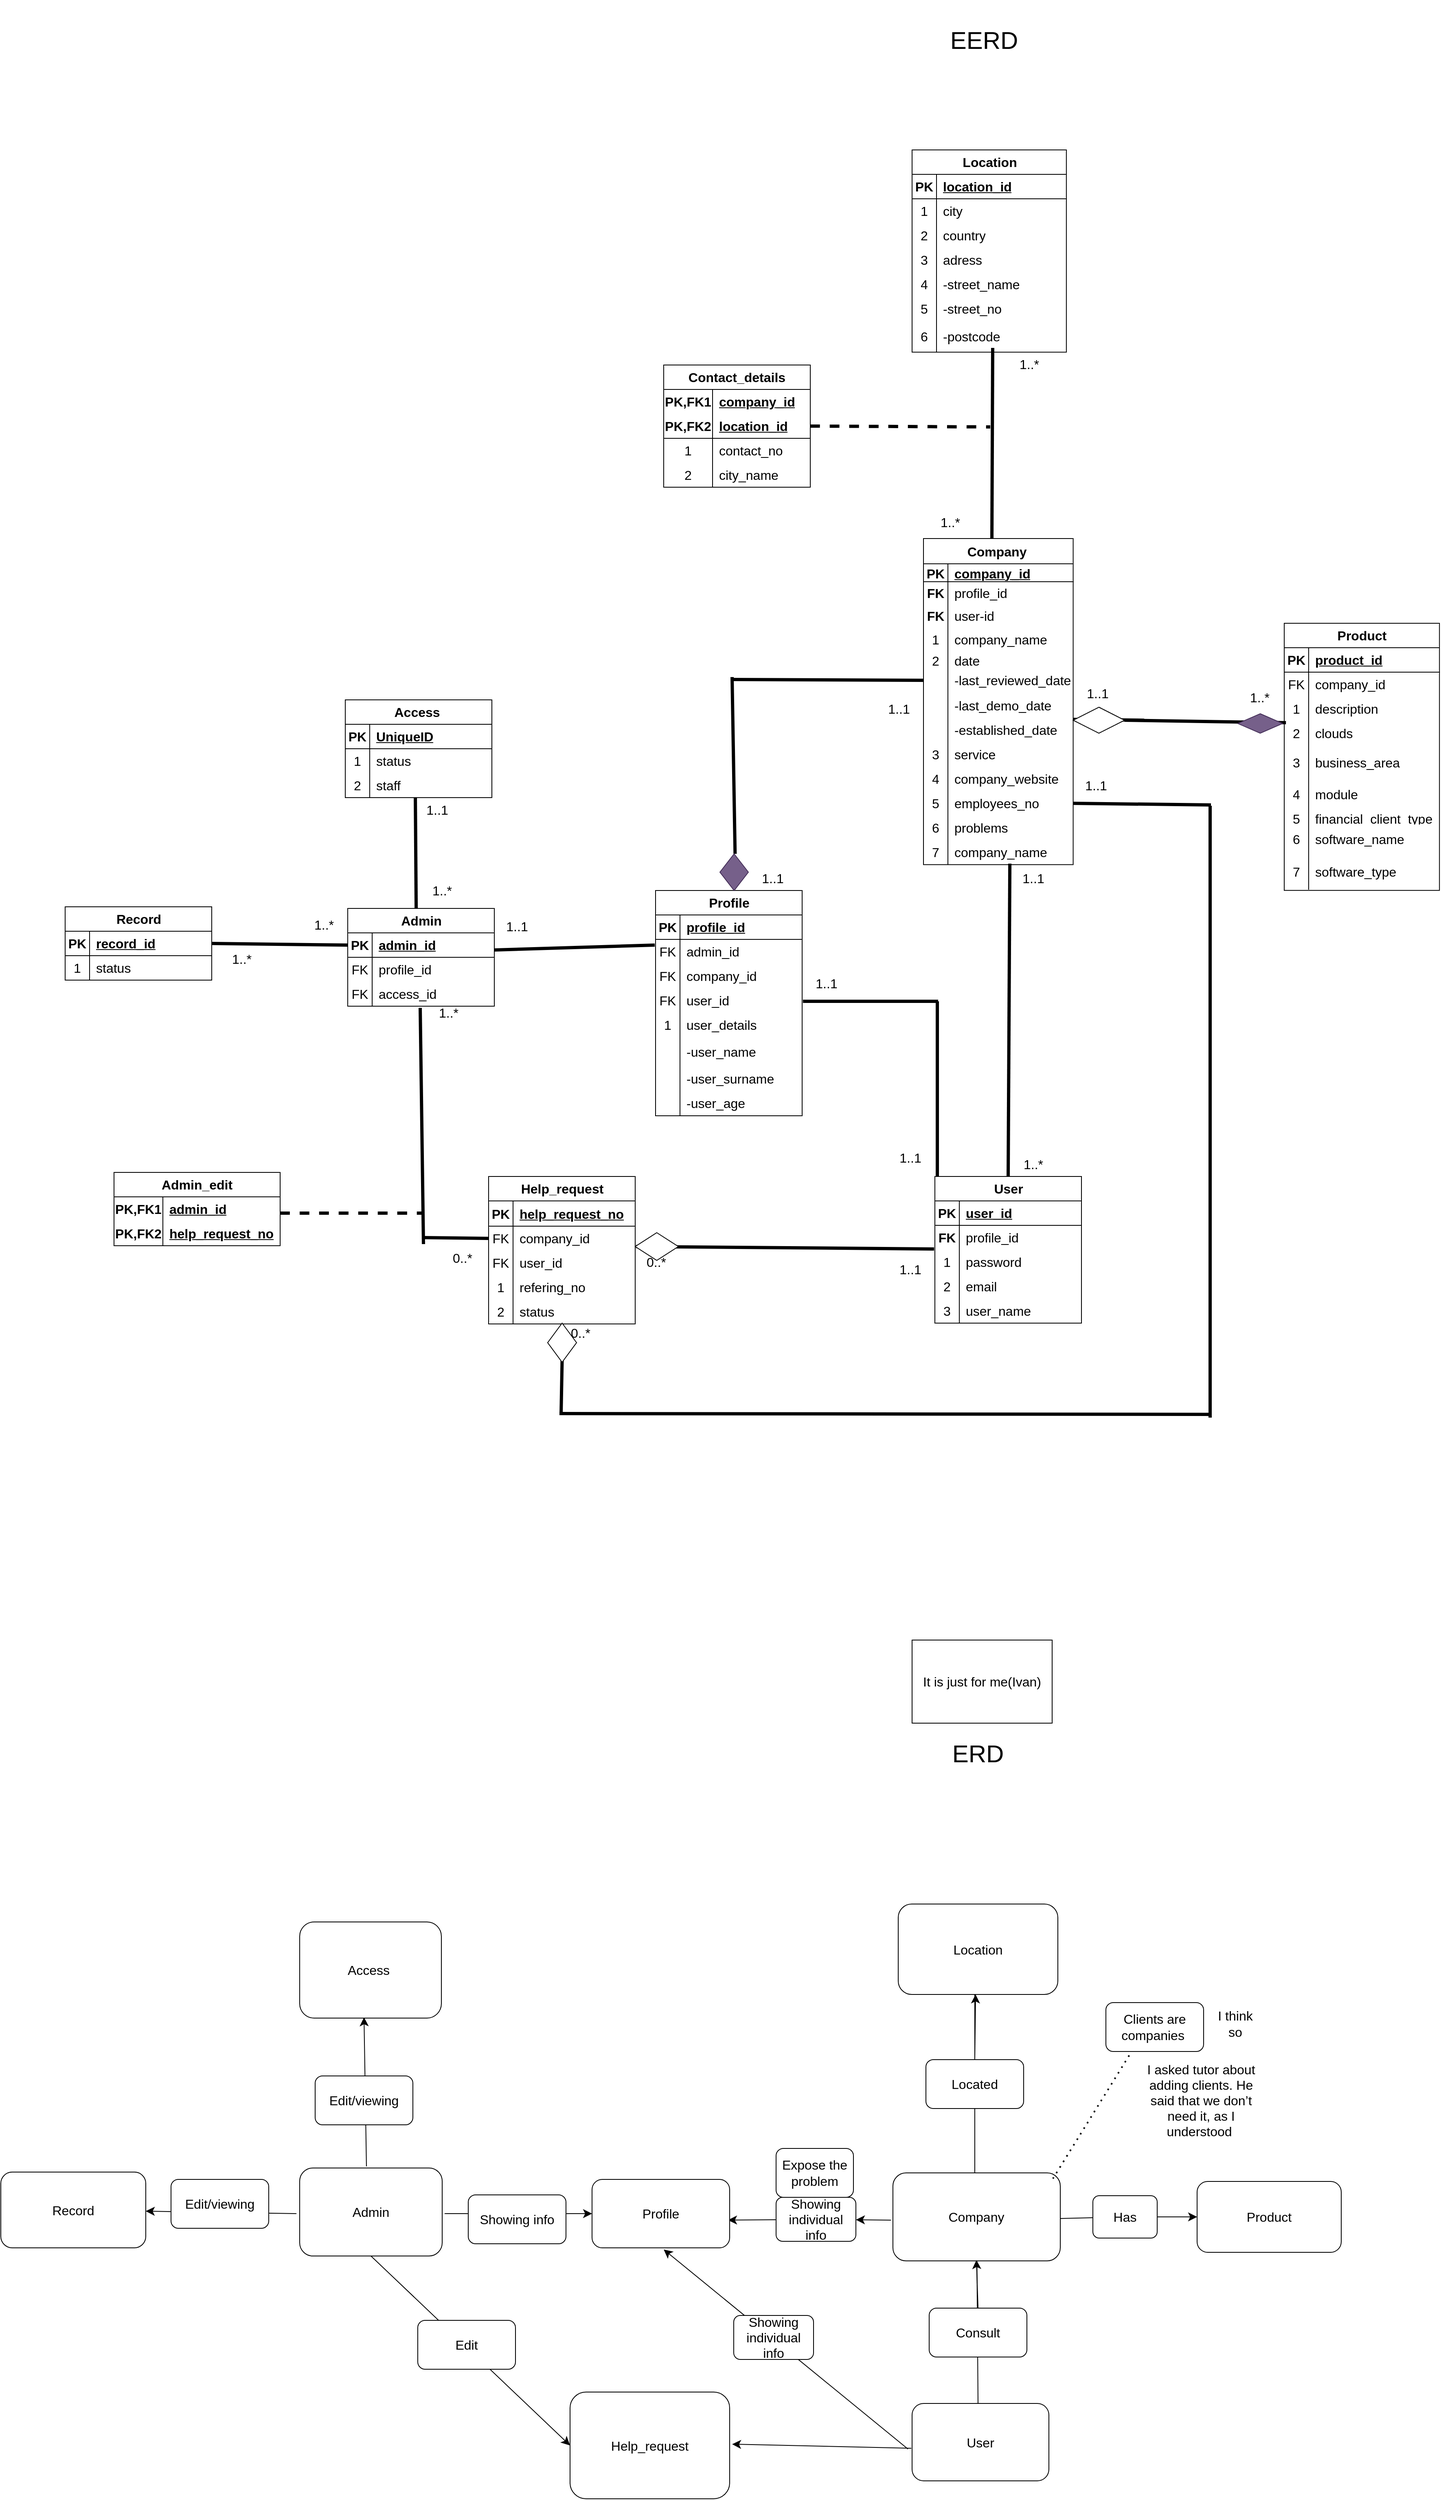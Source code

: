 <mxfile version="22.0.8" type="github">
  <diagram name="Страница — 1" id="wWMy9JLJJV9ZENk0t9AI">
    <mxGraphModel dx="3328" dy="3576" grid="0" gridSize="10" guides="1" tooltips="1" connect="1" arrows="1" fold="1" page="0" pageScale="1" pageWidth="827" pageHeight="1169" math="0" shadow="0">
      <root>
        <mxCell id="0" />
        <mxCell id="1" parent="0" />
        <mxCell id="nFXputv5kmvh4eJa4CY4-111" value="Contact_details" style="shape=table;startSize=30;container=1;collapsible=1;childLayout=tableLayout;fixedRows=1;rowLines=0;fontStyle=1;align=center;resizeLast=1;html=1;whiteSpace=wrap;fontSize=16;" parent="1" vertex="1">
          <mxGeometry x="-456" y="254" width="180" height="150" as="geometry" />
        </mxCell>
        <mxCell id="nFXputv5kmvh4eJa4CY4-112" value="" style="shape=tableRow;horizontal=0;startSize=0;swimlaneHead=0;swimlaneBody=0;fillColor=none;collapsible=0;dropTarget=0;points=[[0,0.5],[1,0.5]];portConstraint=eastwest;top=0;left=0;right=0;bottom=0;html=1;fontSize=16;" parent="nFXputv5kmvh4eJa4CY4-111" vertex="1">
          <mxGeometry y="30" width="180" height="30" as="geometry" />
        </mxCell>
        <mxCell id="nFXputv5kmvh4eJa4CY4-113" value="PK,FK1" style="shape=partialRectangle;connectable=0;fillColor=none;top=0;left=0;bottom=0;right=0;fontStyle=1;overflow=hidden;html=1;whiteSpace=wrap;fontSize=16;" parent="nFXputv5kmvh4eJa4CY4-112" vertex="1">
          <mxGeometry width="60" height="30" as="geometry">
            <mxRectangle width="60" height="30" as="alternateBounds" />
          </mxGeometry>
        </mxCell>
        <mxCell id="nFXputv5kmvh4eJa4CY4-114" value="company_id" style="shape=partialRectangle;connectable=0;fillColor=none;top=0;left=0;bottom=0;right=0;align=left;spacingLeft=6;fontStyle=5;overflow=hidden;html=1;whiteSpace=wrap;fontSize=16;" parent="nFXputv5kmvh4eJa4CY4-112" vertex="1">
          <mxGeometry x="60" width="120" height="30" as="geometry">
            <mxRectangle width="120" height="30" as="alternateBounds" />
          </mxGeometry>
        </mxCell>
        <mxCell id="nFXputv5kmvh4eJa4CY4-115" value="" style="shape=tableRow;horizontal=0;startSize=0;swimlaneHead=0;swimlaneBody=0;fillColor=none;collapsible=0;dropTarget=0;points=[[0,0.5],[1,0.5]];portConstraint=eastwest;top=0;left=0;right=0;bottom=1;html=1;fontSize=16;" parent="nFXputv5kmvh4eJa4CY4-111" vertex="1">
          <mxGeometry y="60" width="180" height="30" as="geometry" />
        </mxCell>
        <mxCell id="nFXputv5kmvh4eJa4CY4-116" value="PK,FK2" style="shape=partialRectangle;connectable=0;fillColor=none;top=0;left=0;bottom=0;right=0;fontStyle=1;overflow=hidden;html=1;whiteSpace=wrap;fontSize=16;" parent="nFXputv5kmvh4eJa4CY4-115" vertex="1">
          <mxGeometry width="60" height="30" as="geometry">
            <mxRectangle width="60" height="30" as="alternateBounds" />
          </mxGeometry>
        </mxCell>
        <mxCell id="nFXputv5kmvh4eJa4CY4-117" value="location_id" style="shape=partialRectangle;connectable=0;fillColor=none;top=0;left=0;bottom=0;right=0;align=left;spacingLeft=6;fontStyle=5;overflow=hidden;html=1;whiteSpace=wrap;fontSize=16;" parent="nFXputv5kmvh4eJa4CY4-115" vertex="1">
          <mxGeometry x="60" width="120" height="30" as="geometry">
            <mxRectangle width="120" height="30" as="alternateBounds" />
          </mxGeometry>
        </mxCell>
        <mxCell id="nFXputv5kmvh4eJa4CY4-118" value="" style="shape=tableRow;horizontal=0;startSize=0;swimlaneHead=0;swimlaneBody=0;fillColor=none;collapsible=0;dropTarget=0;points=[[0,0.5],[1,0.5]];portConstraint=eastwest;top=0;left=0;right=0;bottom=0;html=1;fontSize=16;" parent="nFXputv5kmvh4eJa4CY4-111" vertex="1">
          <mxGeometry y="90" width="180" height="30" as="geometry" />
        </mxCell>
        <mxCell id="nFXputv5kmvh4eJa4CY4-119" value="1" style="shape=partialRectangle;connectable=0;fillColor=none;top=0;left=0;bottom=0;right=0;editable=1;overflow=hidden;html=1;whiteSpace=wrap;fontSize=16;" parent="nFXputv5kmvh4eJa4CY4-118" vertex="1">
          <mxGeometry width="60" height="30" as="geometry">
            <mxRectangle width="60" height="30" as="alternateBounds" />
          </mxGeometry>
        </mxCell>
        <mxCell id="nFXputv5kmvh4eJa4CY4-120" value="contact_no" style="shape=partialRectangle;connectable=0;fillColor=none;top=0;left=0;bottom=0;right=0;align=left;spacingLeft=6;overflow=hidden;html=1;whiteSpace=wrap;fontSize=16;" parent="nFXputv5kmvh4eJa4CY4-118" vertex="1">
          <mxGeometry x="60" width="120" height="30" as="geometry">
            <mxRectangle width="120" height="30" as="alternateBounds" />
          </mxGeometry>
        </mxCell>
        <mxCell id="nFXputv5kmvh4eJa4CY4-121" value="" style="shape=tableRow;horizontal=0;startSize=0;swimlaneHead=0;swimlaneBody=0;fillColor=none;collapsible=0;dropTarget=0;points=[[0,0.5],[1,0.5]];portConstraint=eastwest;top=0;left=0;right=0;bottom=0;html=1;fontSize=16;" parent="nFXputv5kmvh4eJa4CY4-111" vertex="1">
          <mxGeometry y="120" width="180" height="30" as="geometry" />
        </mxCell>
        <mxCell id="nFXputv5kmvh4eJa4CY4-122" value="2" style="shape=partialRectangle;connectable=0;fillColor=none;top=0;left=0;bottom=0;right=0;editable=1;overflow=hidden;html=1;whiteSpace=wrap;fontSize=16;" parent="nFXputv5kmvh4eJa4CY4-121" vertex="1">
          <mxGeometry width="60" height="30" as="geometry">
            <mxRectangle width="60" height="30" as="alternateBounds" />
          </mxGeometry>
        </mxCell>
        <mxCell id="nFXputv5kmvh4eJa4CY4-123" value="city_name" style="shape=partialRectangle;connectable=0;fillColor=none;top=0;left=0;bottom=0;right=0;align=left;spacingLeft=6;overflow=hidden;html=1;whiteSpace=wrap;fontSize=16;" parent="nFXputv5kmvh4eJa4CY4-121" vertex="1">
          <mxGeometry x="60" width="120" height="30" as="geometry">
            <mxRectangle width="120" height="30" as="alternateBounds" />
          </mxGeometry>
        </mxCell>
        <mxCell id="nFXputv5kmvh4eJa4CY4-149" value="Profile" style="shape=table;startSize=30;container=1;collapsible=1;childLayout=tableLayout;fixedRows=1;rowLines=0;fontStyle=1;align=center;resizeLast=1;html=1;fontSize=16;" parent="1" vertex="1">
          <mxGeometry x="-466" y="899" width="180" height="276.444" as="geometry" />
        </mxCell>
        <mxCell id="nFXputv5kmvh4eJa4CY4-150" value="" style="shape=tableRow;horizontal=0;startSize=0;swimlaneHead=0;swimlaneBody=0;fillColor=none;collapsible=0;dropTarget=0;points=[[0,0.5],[1,0.5]];portConstraint=eastwest;top=0;left=0;right=0;bottom=1;fontSize=16;" parent="nFXputv5kmvh4eJa4CY4-149" vertex="1">
          <mxGeometry y="30" width="180" height="30" as="geometry" />
        </mxCell>
        <mxCell id="nFXputv5kmvh4eJa4CY4-151" value="PK" style="shape=partialRectangle;connectable=0;fillColor=none;top=0;left=0;bottom=0;right=0;fontStyle=1;overflow=hidden;whiteSpace=wrap;html=1;fontSize=16;" parent="nFXputv5kmvh4eJa4CY4-150" vertex="1">
          <mxGeometry width="30" height="30" as="geometry">
            <mxRectangle width="30" height="30" as="alternateBounds" />
          </mxGeometry>
        </mxCell>
        <mxCell id="nFXputv5kmvh4eJa4CY4-152" value="profile_id" style="shape=partialRectangle;connectable=0;fillColor=none;top=0;left=0;bottom=0;right=0;align=left;spacingLeft=6;fontStyle=5;overflow=hidden;whiteSpace=wrap;html=1;fontSize=16;" parent="nFXputv5kmvh4eJa4CY4-150" vertex="1">
          <mxGeometry x="30" width="150" height="30" as="geometry">
            <mxRectangle width="150" height="30" as="alternateBounds" />
          </mxGeometry>
        </mxCell>
        <mxCell id="nFXputv5kmvh4eJa4CY4-153" value="" style="shape=tableRow;horizontal=0;startSize=0;swimlaneHead=0;swimlaneBody=0;fillColor=none;collapsible=0;dropTarget=0;points=[[0,0.5],[1,0.5]];portConstraint=eastwest;top=0;left=0;right=0;bottom=0;fontSize=16;" parent="nFXputv5kmvh4eJa4CY4-149" vertex="1">
          <mxGeometry y="60" width="180" height="30" as="geometry" />
        </mxCell>
        <mxCell id="nFXputv5kmvh4eJa4CY4-154" value="FK" style="shape=partialRectangle;connectable=0;fillColor=none;top=0;left=0;bottom=0;right=0;editable=1;overflow=hidden;whiteSpace=wrap;html=1;fontSize=16;" parent="nFXputv5kmvh4eJa4CY4-153" vertex="1">
          <mxGeometry width="30" height="30" as="geometry">
            <mxRectangle width="30" height="30" as="alternateBounds" />
          </mxGeometry>
        </mxCell>
        <mxCell id="nFXputv5kmvh4eJa4CY4-155" value="admin_id" style="shape=partialRectangle;connectable=0;fillColor=none;top=0;left=0;bottom=0;right=0;align=left;spacingLeft=6;overflow=hidden;whiteSpace=wrap;html=1;fontSize=16;" parent="nFXputv5kmvh4eJa4CY4-153" vertex="1">
          <mxGeometry x="30" width="150" height="30" as="geometry">
            <mxRectangle width="150" height="30" as="alternateBounds" />
          </mxGeometry>
        </mxCell>
        <mxCell id="nFXputv5kmvh4eJa4CY4-156" value="" style="shape=tableRow;horizontal=0;startSize=0;swimlaneHead=0;swimlaneBody=0;fillColor=none;collapsible=0;dropTarget=0;points=[[0,0.5],[1,0.5]];portConstraint=eastwest;top=0;left=0;right=0;bottom=0;fontSize=16;" parent="nFXputv5kmvh4eJa4CY4-149" vertex="1">
          <mxGeometry y="90" width="180" height="30" as="geometry" />
        </mxCell>
        <mxCell id="nFXputv5kmvh4eJa4CY4-157" value="FK" style="shape=partialRectangle;connectable=0;fillColor=none;top=0;left=0;bottom=0;right=0;editable=1;overflow=hidden;whiteSpace=wrap;html=1;fontSize=16;" parent="nFXputv5kmvh4eJa4CY4-156" vertex="1">
          <mxGeometry width="30" height="30" as="geometry">
            <mxRectangle width="30" height="30" as="alternateBounds" />
          </mxGeometry>
        </mxCell>
        <mxCell id="nFXputv5kmvh4eJa4CY4-158" value="company_id" style="shape=partialRectangle;connectable=0;fillColor=none;top=0;left=0;bottom=0;right=0;align=left;spacingLeft=6;overflow=hidden;whiteSpace=wrap;html=1;fontSize=16;" parent="nFXputv5kmvh4eJa4CY4-156" vertex="1">
          <mxGeometry x="30" width="150" height="30" as="geometry">
            <mxRectangle width="150" height="30" as="alternateBounds" />
          </mxGeometry>
        </mxCell>
        <mxCell id="nFXputv5kmvh4eJa4CY4-159" value="" style="shape=tableRow;horizontal=0;startSize=0;swimlaneHead=0;swimlaneBody=0;fillColor=none;collapsible=0;dropTarget=0;points=[[0,0.5],[1,0.5]];portConstraint=eastwest;top=0;left=0;right=0;bottom=0;fontSize=16;" parent="nFXputv5kmvh4eJa4CY4-149" vertex="1">
          <mxGeometry y="120" width="180" height="30" as="geometry" />
        </mxCell>
        <mxCell id="nFXputv5kmvh4eJa4CY4-160" value="FK" style="shape=partialRectangle;connectable=0;fillColor=none;top=0;left=0;bottom=0;right=0;editable=1;overflow=hidden;whiteSpace=wrap;html=1;fontSize=16;" parent="nFXputv5kmvh4eJa4CY4-159" vertex="1">
          <mxGeometry width="30" height="30" as="geometry">
            <mxRectangle width="30" height="30" as="alternateBounds" />
          </mxGeometry>
        </mxCell>
        <mxCell id="nFXputv5kmvh4eJa4CY4-161" value="user_id" style="shape=partialRectangle;connectable=0;fillColor=none;top=0;left=0;bottom=0;right=0;align=left;spacingLeft=6;overflow=hidden;whiteSpace=wrap;html=1;fontSize=16;" parent="nFXputv5kmvh4eJa4CY4-159" vertex="1">
          <mxGeometry x="30" width="150" height="30" as="geometry">
            <mxRectangle width="150" height="30" as="alternateBounds" />
          </mxGeometry>
        </mxCell>
        <mxCell id="nFXputv5kmvh4eJa4CY4-162" style="shape=tableRow;horizontal=0;startSize=0;swimlaneHead=0;swimlaneBody=0;fillColor=none;collapsible=0;dropTarget=0;points=[[0,0.5],[1,0.5]];portConstraint=eastwest;top=0;left=0;right=0;bottom=0;fontSize=16;" parent="nFXputv5kmvh4eJa4CY4-149" vertex="1">
          <mxGeometry y="150" width="180" height="30" as="geometry" />
        </mxCell>
        <mxCell id="nFXputv5kmvh4eJa4CY4-163" value="1" style="shape=partialRectangle;connectable=0;fillColor=none;top=0;left=0;bottom=0;right=0;editable=1;overflow=hidden;whiteSpace=wrap;html=1;fontSize=16;" parent="nFXputv5kmvh4eJa4CY4-162" vertex="1">
          <mxGeometry width="30" height="30" as="geometry">
            <mxRectangle width="30" height="30" as="alternateBounds" />
          </mxGeometry>
        </mxCell>
        <mxCell id="nFXputv5kmvh4eJa4CY4-164" value="user_details" style="shape=partialRectangle;connectable=0;fillColor=none;top=0;left=0;bottom=0;right=0;align=left;spacingLeft=6;overflow=hidden;whiteSpace=wrap;html=1;fontSize=16;" parent="nFXputv5kmvh4eJa4CY4-162" vertex="1">
          <mxGeometry x="30" width="150" height="30" as="geometry">
            <mxRectangle width="150" height="30" as="alternateBounds" />
          </mxGeometry>
        </mxCell>
        <mxCell id="nFXputv5kmvh4eJa4CY4-165" style="shape=tableRow;horizontal=0;startSize=0;swimlaneHead=0;swimlaneBody=0;fillColor=none;collapsible=0;dropTarget=0;points=[[0,0.5],[1,0.5]];portConstraint=eastwest;top=0;left=0;right=0;bottom=0;fontSize=16;" parent="nFXputv5kmvh4eJa4CY4-149" vertex="1">
          <mxGeometry y="180" width="180" height="36" as="geometry" />
        </mxCell>
        <mxCell id="nFXputv5kmvh4eJa4CY4-166" style="shape=partialRectangle;connectable=0;fillColor=none;top=0;left=0;bottom=0;right=0;editable=1;overflow=hidden;whiteSpace=wrap;html=1;fontSize=16;" parent="nFXputv5kmvh4eJa4CY4-165" vertex="1">
          <mxGeometry width="30" height="36" as="geometry">
            <mxRectangle width="30" height="36" as="alternateBounds" />
          </mxGeometry>
        </mxCell>
        <mxCell id="nFXputv5kmvh4eJa4CY4-167" value="-user_name" style="shape=partialRectangle;connectable=0;fillColor=none;top=0;left=0;bottom=0;right=0;align=left;spacingLeft=6;overflow=hidden;whiteSpace=wrap;html=1;fontSize=16;" parent="nFXputv5kmvh4eJa4CY4-165" vertex="1">
          <mxGeometry x="30" width="150" height="36" as="geometry">
            <mxRectangle width="150" height="36" as="alternateBounds" />
          </mxGeometry>
        </mxCell>
        <mxCell id="nFXputv5kmvh4eJa4CY4-168" style="shape=tableRow;horizontal=0;startSize=0;swimlaneHead=0;swimlaneBody=0;fillColor=none;collapsible=0;dropTarget=0;points=[[0,0.5],[1,0.5]];portConstraint=eastwest;top=0;left=0;right=0;bottom=0;fontSize=16;" parent="nFXputv5kmvh4eJa4CY4-149" vertex="1">
          <mxGeometry y="216" width="180" height="30" as="geometry" />
        </mxCell>
        <mxCell id="nFXputv5kmvh4eJa4CY4-169" style="shape=partialRectangle;connectable=0;fillColor=none;top=0;left=0;bottom=0;right=0;editable=1;overflow=hidden;whiteSpace=wrap;html=1;fontSize=16;" parent="nFXputv5kmvh4eJa4CY4-168" vertex="1">
          <mxGeometry width="30" height="30" as="geometry">
            <mxRectangle width="30" height="30" as="alternateBounds" />
          </mxGeometry>
        </mxCell>
        <mxCell id="nFXputv5kmvh4eJa4CY4-170" value="-user_surname" style="shape=partialRectangle;connectable=0;fillColor=none;top=0;left=0;bottom=0;right=0;align=left;spacingLeft=6;overflow=hidden;whiteSpace=wrap;html=1;fontSize=16;" parent="nFXputv5kmvh4eJa4CY4-168" vertex="1">
          <mxGeometry x="30" width="150" height="30" as="geometry">
            <mxRectangle width="150" height="30" as="alternateBounds" />
          </mxGeometry>
        </mxCell>
        <mxCell id="nFXputv5kmvh4eJa4CY4-292" style="shape=tableRow;horizontal=0;startSize=0;swimlaneHead=0;swimlaneBody=0;fillColor=none;collapsible=0;dropTarget=0;points=[[0,0.5],[1,0.5]];portConstraint=eastwest;top=0;left=0;right=0;bottom=0;fontSize=16;" parent="nFXputv5kmvh4eJa4CY4-149" vertex="1">
          <mxGeometry y="246" width="180" height="30" as="geometry" />
        </mxCell>
        <mxCell id="nFXputv5kmvh4eJa4CY4-293" style="shape=partialRectangle;connectable=0;fillColor=none;top=0;left=0;bottom=0;right=0;editable=1;overflow=hidden;whiteSpace=wrap;html=1;fontSize=16;" parent="nFXputv5kmvh4eJa4CY4-292" vertex="1">
          <mxGeometry width="30" height="30" as="geometry">
            <mxRectangle width="30" height="30" as="alternateBounds" />
          </mxGeometry>
        </mxCell>
        <mxCell id="nFXputv5kmvh4eJa4CY4-294" value="-user_age" style="shape=partialRectangle;connectable=0;fillColor=none;top=0;left=0;bottom=0;right=0;align=left;spacingLeft=6;overflow=hidden;whiteSpace=wrap;html=1;fontSize=16;" parent="nFXputv5kmvh4eJa4CY4-292" vertex="1">
          <mxGeometry x="30" width="150" height="30" as="geometry">
            <mxRectangle width="150" height="30" as="alternateBounds" />
          </mxGeometry>
        </mxCell>
        <mxCell id="nFXputv5kmvh4eJa4CY4-171" value="User" style="shape=table;startSize=30;container=1;collapsible=1;childLayout=tableLayout;fixedRows=1;rowLines=0;fontStyle=1;align=center;resizeLast=1;html=1;fontSize=16;" parent="1" vertex="1">
          <mxGeometry x="-123" y="1250" width="180" height="180" as="geometry" />
        </mxCell>
        <mxCell id="nFXputv5kmvh4eJa4CY4-172" value="" style="shape=tableRow;horizontal=0;startSize=0;swimlaneHead=0;swimlaneBody=0;fillColor=none;collapsible=0;dropTarget=0;points=[[0,0.5],[1,0.5]];portConstraint=eastwest;top=0;left=0;right=0;bottom=1;fontSize=16;" parent="nFXputv5kmvh4eJa4CY4-171" vertex="1">
          <mxGeometry y="30" width="180" height="30" as="geometry" />
        </mxCell>
        <mxCell id="nFXputv5kmvh4eJa4CY4-173" value="PK" style="shape=partialRectangle;connectable=0;fillColor=none;top=0;left=0;bottom=0;right=0;fontStyle=1;overflow=hidden;whiteSpace=wrap;html=1;fontSize=16;" parent="nFXputv5kmvh4eJa4CY4-172" vertex="1">
          <mxGeometry width="30" height="30" as="geometry">
            <mxRectangle width="30" height="30" as="alternateBounds" />
          </mxGeometry>
        </mxCell>
        <mxCell id="nFXputv5kmvh4eJa4CY4-174" value="user_id" style="shape=partialRectangle;connectable=0;fillColor=none;top=0;left=0;bottom=0;right=0;align=left;spacingLeft=6;fontStyle=5;overflow=hidden;whiteSpace=wrap;html=1;fontSize=16;" parent="nFXputv5kmvh4eJa4CY4-172" vertex="1">
          <mxGeometry x="30" width="150" height="30" as="geometry">
            <mxRectangle width="150" height="30" as="alternateBounds" />
          </mxGeometry>
        </mxCell>
        <mxCell id="nFXputv5kmvh4eJa4CY4-175" value="" style="shape=tableRow;horizontal=0;startSize=0;swimlaneHead=0;swimlaneBody=0;fillColor=none;collapsible=0;dropTarget=0;points=[[0,0.5],[1,0.5]];portConstraint=eastwest;top=0;left=0;right=0;bottom=0;fontSize=16;" parent="nFXputv5kmvh4eJa4CY4-171" vertex="1">
          <mxGeometry y="60" width="180" height="30" as="geometry" />
        </mxCell>
        <mxCell id="nFXputv5kmvh4eJa4CY4-176" value="FK" style="shape=partialRectangle;connectable=0;fillColor=none;top=0;left=0;bottom=0;right=0;editable=1;overflow=hidden;whiteSpace=wrap;html=1;fontSize=16;fontStyle=1" parent="nFXputv5kmvh4eJa4CY4-175" vertex="1">
          <mxGeometry width="30" height="30" as="geometry">
            <mxRectangle width="30" height="30" as="alternateBounds" />
          </mxGeometry>
        </mxCell>
        <mxCell id="nFXputv5kmvh4eJa4CY4-177" value="profile_id" style="shape=partialRectangle;connectable=0;fillColor=none;top=0;left=0;bottom=0;right=0;align=left;spacingLeft=6;overflow=hidden;whiteSpace=wrap;html=1;fontSize=16;" parent="nFXputv5kmvh4eJa4CY4-175" vertex="1">
          <mxGeometry x="30" width="150" height="30" as="geometry">
            <mxRectangle width="150" height="30" as="alternateBounds" />
          </mxGeometry>
        </mxCell>
        <mxCell id="nFXputv5kmvh4eJa4CY4-178" value="" style="shape=tableRow;horizontal=0;startSize=0;swimlaneHead=0;swimlaneBody=0;fillColor=none;collapsible=0;dropTarget=0;points=[[0,0.5],[1,0.5]];portConstraint=eastwest;top=0;left=0;right=0;bottom=0;fontSize=16;" parent="nFXputv5kmvh4eJa4CY4-171" vertex="1">
          <mxGeometry y="90" width="180" height="30" as="geometry" />
        </mxCell>
        <mxCell id="nFXputv5kmvh4eJa4CY4-179" value="1" style="shape=partialRectangle;connectable=0;fillColor=none;top=0;left=0;bottom=0;right=0;editable=1;overflow=hidden;whiteSpace=wrap;html=1;fontSize=16;" parent="nFXputv5kmvh4eJa4CY4-178" vertex="1">
          <mxGeometry width="30" height="30" as="geometry">
            <mxRectangle width="30" height="30" as="alternateBounds" />
          </mxGeometry>
        </mxCell>
        <mxCell id="nFXputv5kmvh4eJa4CY4-180" value="password&amp;nbsp;" style="shape=partialRectangle;connectable=0;fillColor=none;top=0;left=0;bottom=0;right=0;align=left;spacingLeft=6;overflow=hidden;whiteSpace=wrap;html=1;fontSize=16;" parent="nFXputv5kmvh4eJa4CY4-178" vertex="1">
          <mxGeometry x="30" width="150" height="30" as="geometry">
            <mxRectangle width="150" height="30" as="alternateBounds" />
          </mxGeometry>
        </mxCell>
        <mxCell id="nFXputv5kmvh4eJa4CY4-200" style="shape=tableRow;horizontal=0;startSize=0;swimlaneHead=0;swimlaneBody=0;fillColor=none;collapsible=0;dropTarget=0;points=[[0,0.5],[1,0.5]];portConstraint=eastwest;top=0;left=0;right=0;bottom=0;fontSize=16;" parent="nFXputv5kmvh4eJa4CY4-171" vertex="1">
          <mxGeometry y="120" width="180" height="30" as="geometry" />
        </mxCell>
        <mxCell id="nFXputv5kmvh4eJa4CY4-201" value="2" style="shape=partialRectangle;connectable=0;fillColor=none;top=0;left=0;bottom=0;right=0;editable=1;overflow=hidden;whiteSpace=wrap;html=1;fontSize=16;" parent="nFXputv5kmvh4eJa4CY4-200" vertex="1">
          <mxGeometry width="30" height="30" as="geometry">
            <mxRectangle width="30" height="30" as="alternateBounds" />
          </mxGeometry>
        </mxCell>
        <mxCell id="nFXputv5kmvh4eJa4CY4-202" value="email" style="shape=partialRectangle;connectable=0;fillColor=none;top=0;left=0;bottom=0;right=0;align=left;spacingLeft=6;overflow=hidden;whiteSpace=wrap;html=1;fontSize=16;" parent="nFXputv5kmvh4eJa4CY4-200" vertex="1">
          <mxGeometry x="30" width="150" height="30" as="geometry">
            <mxRectangle width="150" height="30" as="alternateBounds" />
          </mxGeometry>
        </mxCell>
        <mxCell id="nFXputv5kmvh4eJa4CY4-181" value="" style="shape=tableRow;horizontal=0;startSize=0;swimlaneHead=0;swimlaneBody=0;fillColor=none;collapsible=0;dropTarget=0;points=[[0,0.5],[1,0.5]];portConstraint=eastwest;top=0;left=0;right=0;bottom=0;fontSize=16;" parent="nFXputv5kmvh4eJa4CY4-171" vertex="1">
          <mxGeometry y="150" width="180" height="30" as="geometry" />
        </mxCell>
        <mxCell id="nFXputv5kmvh4eJa4CY4-182" value="3" style="shape=partialRectangle;connectable=0;fillColor=none;top=0;left=0;bottom=0;right=0;editable=1;overflow=hidden;whiteSpace=wrap;html=1;fontSize=16;" parent="nFXputv5kmvh4eJa4CY4-181" vertex="1">
          <mxGeometry width="30" height="30" as="geometry">
            <mxRectangle width="30" height="30" as="alternateBounds" />
          </mxGeometry>
        </mxCell>
        <mxCell id="nFXputv5kmvh4eJa4CY4-183" value="user_name" style="shape=partialRectangle;connectable=0;fillColor=none;top=0;left=0;bottom=0;right=0;align=left;spacingLeft=6;overflow=hidden;whiteSpace=wrap;html=1;fontSize=16;" parent="nFXputv5kmvh4eJa4CY4-181" vertex="1">
          <mxGeometry x="30" width="150" height="30" as="geometry">
            <mxRectangle width="150" height="30" as="alternateBounds" />
          </mxGeometry>
        </mxCell>
        <mxCell id="nFXputv5kmvh4eJa4CY4-216" value="Access&amp;nbsp;" style="shape=table;startSize=30;container=1;collapsible=1;childLayout=tableLayout;fixedRows=1;rowLines=0;fontStyle=1;align=center;resizeLast=1;html=1;fontSize=16;" parent="1" vertex="1">
          <mxGeometry x="-847" y="665" width="180" height="120" as="geometry" />
        </mxCell>
        <mxCell id="nFXputv5kmvh4eJa4CY4-217" value="" style="shape=tableRow;horizontal=0;startSize=0;swimlaneHead=0;swimlaneBody=0;fillColor=none;collapsible=0;dropTarget=0;points=[[0,0.5],[1,0.5]];portConstraint=eastwest;top=0;left=0;right=0;bottom=1;fontSize=16;" parent="nFXputv5kmvh4eJa4CY4-216" vertex="1">
          <mxGeometry y="30" width="180" height="30" as="geometry" />
        </mxCell>
        <mxCell id="nFXputv5kmvh4eJa4CY4-218" value="PK" style="shape=partialRectangle;connectable=0;fillColor=none;top=0;left=0;bottom=0;right=0;fontStyle=1;overflow=hidden;whiteSpace=wrap;html=1;fontSize=16;" parent="nFXputv5kmvh4eJa4CY4-217" vertex="1">
          <mxGeometry width="30" height="30" as="geometry">
            <mxRectangle width="30" height="30" as="alternateBounds" />
          </mxGeometry>
        </mxCell>
        <mxCell id="nFXputv5kmvh4eJa4CY4-219" value="UniqueID" style="shape=partialRectangle;connectable=0;fillColor=none;top=0;left=0;bottom=0;right=0;align=left;spacingLeft=6;fontStyle=5;overflow=hidden;whiteSpace=wrap;html=1;fontSize=16;" parent="nFXputv5kmvh4eJa4CY4-217" vertex="1">
          <mxGeometry x="30" width="150" height="30" as="geometry">
            <mxRectangle width="150" height="30" as="alternateBounds" />
          </mxGeometry>
        </mxCell>
        <mxCell id="nFXputv5kmvh4eJa4CY4-220" value="" style="shape=tableRow;horizontal=0;startSize=0;swimlaneHead=0;swimlaneBody=0;fillColor=none;collapsible=0;dropTarget=0;points=[[0,0.5],[1,0.5]];portConstraint=eastwest;top=0;left=0;right=0;bottom=0;fontSize=16;" parent="nFXputv5kmvh4eJa4CY4-216" vertex="1">
          <mxGeometry y="60" width="180" height="30" as="geometry" />
        </mxCell>
        <mxCell id="nFXputv5kmvh4eJa4CY4-221" value="1" style="shape=partialRectangle;connectable=0;fillColor=none;top=0;left=0;bottom=0;right=0;editable=1;overflow=hidden;whiteSpace=wrap;html=1;fontSize=16;" parent="nFXputv5kmvh4eJa4CY4-220" vertex="1">
          <mxGeometry width="30" height="30" as="geometry">
            <mxRectangle width="30" height="30" as="alternateBounds" />
          </mxGeometry>
        </mxCell>
        <mxCell id="nFXputv5kmvh4eJa4CY4-222" value="status" style="shape=partialRectangle;connectable=0;fillColor=none;top=0;left=0;bottom=0;right=0;align=left;spacingLeft=6;overflow=hidden;whiteSpace=wrap;html=1;fontSize=16;" parent="nFXputv5kmvh4eJa4CY4-220" vertex="1">
          <mxGeometry x="30" width="150" height="30" as="geometry">
            <mxRectangle width="150" height="30" as="alternateBounds" />
          </mxGeometry>
        </mxCell>
        <mxCell id="nFXputv5kmvh4eJa4CY4-223" value="" style="shape=tableRow;horizontal=0;startSize=0;swimlaneHead=0;swimlaneBody=0;fillColor=none;collapsible=0;dropTarget=0;points=[[0,0.5],[1,0.5]];portConstraint=eastwest;top=0;left=0;right=0;bottom=0;fontSize=16;" parent="nFXputv5kmvh4eJa4CY4-216" vertex="1">
          <mxGeometry y="90" width="180" height="30" as="geometry" />
        </mxCell>
        <mxCell id="nFXputv5kmvh4eJa4CY4-224" value="2" style="shape=partialRectangle;connectable=0;fillColor=none;top=0;left=0;bottom=0;right=0;editable=1;overflow=hidden;whiteSpace=wrap;html=1;fontSize=16;" parent="nFXputv5kmvh4eJa4CY4-223" vertex="1">
          <mxGeometry width="30" height="30" as="geometry">
            <mxRectangle width="30" height="30" as="alternateBounds" />
          </mxGeometry>
        </mxCell>
        <mxCell id="nFXputv5kmvh4eJa4CY4-225" value="staff" style="shape=partialRectangle;connectable=0;fillColor=none;top=0;left=0;bottom=0;right=0;align=left;spacingLeft=6;overflow=hidden;whiteSpace=wrap;html=1;fontSize=16;" parent="nFXputv5kmvh4eJa4CY4-223" vertex="1">
          <mxGeometry x="30" width="150" height="30" as="geometry">
            <mxRectangle width="150" height="30" as="alternateBounds" />
          </mxGeometry>
        </mxCell>
        <mxCell id="nFXputv5kmvh4eJa4CY4-229" value="Record" style="shape=table;startSize=30;container=1;collapsible=1;childLayout=tableLayout;fixedRows=1;rowLines=0;fontStyle=1;align=center;resizeLast=1;html=1;fontSize=16;" parent="1" vertex="1">
          <mxGeometry x="-1191" y="919" width="180" height="90" as="geometry" />
        </mxCell>
        <mxCell id="nFXputv5kmvh4eJa4CY4-230" value="" style="shape=tableRow;horizontal=0;startSize=0;swimlaneHead=0;swimlaneBody=0;fillColor=none;collapsible=0;dropTarget=0;points=[[0,0.5],[1,0.5]];portConstraint=eastwest;top=0;left=0;right=0;bottom=1;fontSize=16;" parent="nFXputv5kmvh4eJa4CY4-229" vertex="1">
          <mxGeometry y="30" width="180" height="30" as="geometry" />
        </mxCell>
        <mxCell id="nFXputv5kmvh4eJa4CY4-231" value="PK" style="shape=partialRectangle;connectable=0;fillColor=none;top=0;left=0;bottom=0;right=0;fontStyle=1;overflow=hidden;whiteSpace=wrap;html=1;fontSize=16;" parent="nFXputv5kmvh4eJa4CY4-230" vertex="1">
          <mxGeometry width="30" height="30" as="geometry">
            <mxRectangle width="30" height="30" as="alternateBounds" />
          </mxGeometry>
        </mxCell>
        <mxCell id="nFXputv5kmvh4eJa4CY4-232" value="record_id" style="shape=partialRectangle;connectable=0;fillColor=none;top=0;left=0;bottom=0;right=0;align=left;spacingLeft=6;fontStyle=5;overflow=hidden;whiteSpace=wrap;html=1;fontSize=16;" parent="nFXputv5kmvh4eJa4CY4-230" vertex="1">
          <mxGeometry x="30" width="150" height="30" as="geometry">
            <mxRectangle width="150" height="30" as="alternateBounds" />
          </mxGeometry>
        </mxCell>
        <mxCell id="nFXputv5kmvh4eJa4CY4-233" value="" style="shape=tableRow;horizontal=0;startSize=0;swimlaneHead=0;swimlaneBody=0;fillColor=none;collapsible=0;dropTarget=0;points=[[0,0.5],[1,0.5]];portConstraint=eastwest;top=0;left=0;right=0;bottom=0;fontSize=16;" parent="nFXputv5kmvh4eJa4CY4-229" vertex="1">
          <mxGeometry y="60" width="180" height="30" as="geometry" />
        </mxCell>
        <mxCell id="nFXputv5kmvh4eJa4CY4-234" value="1" style="shape=partialRectangle;connectable=0;fillColor=none;top=0;left=0;bottom=0;right=0;editable=1;overflow=hidden;whiteSpace=wrap;html=1;fontSize=16;" parent="nFXputv5kmvh4eJa4CY4-233" vertex="1">
          <mxGeometry width="30" height="30" as="geometry">
            <mxRectangle width="30" height="30" as="alternateBounds" />
          </mxGeometry>
        </mxCell>
        <mxCell id="nFXputv5kmvh4eJa4CY4-235" value="status" style="shape=partialRectangle;connectable=0;fillColor=none;top=0;left=0;bottom=0;right=0;align=left;spacingLeft=6;overflow=hidden;whiteSpace=wrap;html=1;fontSize=16;" parent="nFXputv5kmvh4eJa4CY4-233" vertex="1">
          <mxGeometry x="30" width="150" height="30" as="geometry">
            <mxRectangle width="150" height="30" as="alternateBounds" />
          </mxGeometry>
        </mxCell>
        <mxCell id="nFXputv5kmvh4eJa4CY4-255" value="Admin_edit" style="shape=table;startSize=30;container=1;collapsible=1;childLayout=tableLayout;fixedRows=1;rowLines=0;fontStyle=1;align=center;resizeLast=1;html=1;whiteSpace=wrap;fontSize=16;" parent="1" vertex="1">
          <mxGeometry x="-1131" y="1245" width="204" height="90" as="geometry" />
        </mxCell>
        <mxCell id="nFXputv5kmvh4eJa4CY4-256" value="" style="shape=tableRow;horizontal=0;startSize=0;swimlaneHead=0;swimlaneBody=0;fillColor=none;collapsible=0;dropTarget=0;points=[[0,0.5],[1,0.5]];portConstraint=eastwest;top=0;left=0;right=0;bottom=0;html=1;fontSize=16;" parent="nFXputv5kmvh4eJa4CY4-255" vertex="1">
          <mxGeometry y="30" width="204" height="30" as="geometry" />
        </mxCell>
        <mxCell id="nFXputv5kmvh4eJa4CY4-257" value="PK,FK1" style="shape=partialRectangle;connectable=0;fillColor=none;top=0;left=0;bottom=0;right=0;fontStyle=1;overflow=hidden;html=1;whiteSpace=wrap;fontSize=16;" parent="nFXputv5kmvh4eJa4CY4-256" vertex="1">
          <mxGeometry width="60" height="30" as="geometry">
            <mxRectangle width="60" height="30" as="alternateBounds" />
          </mxGeometry>
        </mxCell>
        <mxCell id="nFXputv5kmvh4eJa4CY4-258" value="admin_id" style="shape=partialRectangle;connectable=0;fillColor=none;top=0;left=0;bottom=0;right=0;align=left;spacingLeft=6;fontStyle=5;overflow=hidden;html=1;whiteSpace=wrap;fontSize=16;" parent="nFXputv5kmvh4eJa4CY4-256" vertex="1">
          <mxGeometry x="60" width="144" height="30" as="geometry">
            <mxRectangle width="144" height="30" as="alternateBounds" />
          </mxGeometry>
        </mxCell>
        <mxCell id="nFXputv5kmvh4eJa4CY4-259" value="" style="shape=tableRow;horizontal=0;startSize=0;swimlaneHead=0;swimlaneBody=0;fillColor=none;collapsible=0;dropTarget=0;points=[[0,0.5],[1,0.5]];portConstraint=eastwest;top=0;left=0;right=0;bottom=1;html=1;fontSize=16;" parent="nFXputv5kmvh4eJa4CY4-255" vertex="1">
          <mxGeometry y="60" width="204" height="30" as="geometry" />
        </mxCell>
        <mxCell id="nFXputv5kmvh4eJa4CY4-260" value="PK,FK2" style="shape=partialRectangle;connectable=0;fillColor=none;top=0;left=0;bottom=0;right=0;fontStyle=1;overflow=hidden;html=1;whiteSpace=wrap;fontSize=16;" parent="nFXputv5kmvh4eJa4CY4-259" vertex="1">
          <mxGeometry width="60" height="30" as="geometry">
            <mxRectangle width="60" height="30" as="alternateBounds" />
          </mxGeometry>
        </mxCell>
        <mxCell id="nFXputv5kmvh4eJa4CY4-261" value="help_request_no" style="shape=partialRectangle;connectable=0;fillColor=none;top=0;left=0;bottom=0;right=0;align=left;spacingLeft=6;fontStyle=5;overflow=hidden;html=1;whiteSpace=wrap;fontSize=16;" parent="nFXputv5kmvh4eJa4CY4-259" vertex="1">
          <mxGeometry x="60" width="144" height="30" as="geometry">
            <mxRectangle width="144" height="30" as="alternateBounds" />
          </mxGeometry>
        </mxCell>
        <mxCell id="nFXputv5kmvh4eJa4CY4-269" value="" style="endArrow=none;html=1;rounded=0;fontSize=12;startSize=8;endSize=8;curved=1;strokeWidth=4;" parent="1" edge="1">
          <mxGeometry width="50" height="50" relative="1" as="geometry">
            <mxPoint x="-53" y="470" as="sourcePoint" />
            <mxPoint x="-52" y="233" as="targetPoint" />
          </mxGeometry>
        </mxCell>
        <mxCell id="nFXputv5kmvh4eJa4CY4-271" value="" style="endArrow=none;dashed=1;html=1;rounded=0;fontSize=12;startSize=8;endSize=8;curved=1;strokeWidth=4;exitX=1;exitY=0.5;exitDx=0;exitDy=0;" parent="1" source="nFXputv5kmvh4eJa4CY4-115" edge="1">
          <mxGeometry width="50" height="50" relative="1" as="geometry">
            <mxPoint x="-270" y="329" as="sourcePoint" />
            <mxPoint x="-55" y="330" as="targetPoint" />
          </mxGeometry>
        </mxCell>
        <mxCell id="nFXputv5kmvh4eJa4CY4-274" value="" style="endArrow=none;html=1;rounded=0;fontSize=12;startSize=8;endSize=8;curved=1;exitX=1;exitY=0.5;exitDx=0;exitDy=0;strokeColor=#000000;strokeWidth=4;entryX=0.011;entryY=0.067;entryDx=0;entryDy=0;entryPerimeter=0;" parent="1" source="nFXputv5kmvh4eJa4CY4-316" target="nFXputv5kmvh4eJa4CY4-134" edge="1">
          <mxGeometry relative="1" as="geometry">
            <mxPoint x="56.997" y="680" as="sourcePoint" />
            <mxPoint x="299" y="690" as="targetPoint" />
          </mxGeometry>
        </mxCell>
        <mxCell id="nFXputv5kmvh4eJa4CY4-275" value="" style="endArrow=none;html=1;rounded=0;fontSize=12;startSize=8;endSize=8;curved=1;entryX=0.5;entryY=0;entryDx=0;entryDy=0;exitX=0.577;exitY=0.967;exitDx=0;exitDy=0;exitPerimeter=0;strokeWidth=4;" parent="1" source="nFXputv5kmvh4eJa4CY4-102" target="nFXputv5kmvh4eJa4CY4-171" edge="1">
          <mxGeometry width="50" height="50" relative="1" as="geometry">
            <mxPoint x="-72" y="975" as="sourcePoint" />
            <mxPoint x="-43" y="1245" as="targetPoint" />
          </mxGeometry>
        </mxCell>
        <mxCell id="nFXputv5kmvh4eJa4CY4-276" value="" style="endArrow=none;html=1;rounded=0;fontSize=12;startSize=8;endSize=8;curved=1;strokeWidth=4;" parent="1" edge="1">
          <mxGeometry width="50" height="50" relative="1" as="geometry">
            <mxPoint x="-490" y="1336" as="sourcePoint" />
            <mxPoint x="-124" y="1339" as="targetPoint" />
          </mxGeometry>
        </mxCell>
        <mxCell id="nFXputv5kmvh4eJa4CY4-278" value="" style="endArrow=none;html=1;rounded=0;fontSize=12;startSize=8;endSize=8;curved=1;exitX=1;exitY=0.5;exitDx=0;exitDy=0;strokeWidth=4;" parent="1" source="nFXputv5kmvh4eJa4CY4-108" edge="1">
          <mxGeometry width="50" height="50" relative="1" as="geometry">
            <mxPoint x="-252" y="1183" as="sourcePoint" />
            <mxPoint x="216" y="794" as="targetPoint" />
          </mxGeometry>
        </mxCell>
        <mxCell id="nFXputv5kmvh4eJa4CY4-279" value="" style="endArrow=none;html=1;rounded=0;fontSize=12;startSize=8;endSize=8;curved=1;strokeWidth=4;" parent="1" edge="1">
          <mxGeometry width="50" height="50" relative="1" as="geometry">
            <mxPoint x="215" y="1546" as="sourcePoint" />
            <mxPoint x="215" y="795" as="targetPoint" />
          </mxGeometry>
        </mxCell>
        <mxCell id="nFXputv5kmvh4eJa4CY4-280" value="" style="endArrow=none;html=1;rounded=0;fontSize=12;startSize=8;endSize=8;curved=1;strokeWidth=4;" parent="1" edge="1">
          <mxGeometry width="50" height="50" relative="1" as="geometry">
            <mxPoint x="215" y="1542" as="sourcePoint" />
            <mxPoint x="-584" y="1541" as="targetPoint" />
          </mxGeometry>
        </mxCell>
        <mxCell id="nFXputv5kmvh4eJa4CY4-281" value="" style="endArrow=none;html=1;rounded=0;fontSize=12;startSize=8;endSize=8;curved=1;entryX=0.5;entryY=0.967;entryDx=0;entryDy=0;entryPerimeter=0;strokeWidth=4;" parent="1" source="nFXputv5kmvh4eJa4CY4-319" target="nFXputv5kmvh4eJa4CY4-197" edge="1">
          <mxGeometry width="50" height="50" relative="1" as="geometry">
            <mxPoint x="-582" y="1542" as="sourcePoint" />
            <mxPoint x="-486" y="1501" as="targetPoint" />
          </mxGeometry>
        </mxCell>
        <mxCell id="nFXputv5kmvh4eJa4CY4-282" value="" style="endArrow=none;html=1;rounded=0;fontSize=12;startSize=8;endSize=8;curved=1;strokeWidth=4;" parent="1" edge="1">
          <mxGeometry width="50" height="50" relative="1" as="geometry">
            <mxPoint x="-120" y="1035" as="sourcePoint" />
            <mxPoint x="-120" y="1250" as="targetPoint" />
          </mxGeometry>
        </mxCell>
        <mxCell id="nFXputv5kmvh4eJa4CY4-283" value="" style="endArrow=none;html=1;rounded=0;fontSize=12;startSize=8;endSize=8;curved=1;strokeWidth=4;" parent="1" edge="1">
          <mxGeometry width="50" height="50" relative="1" as="geometry">
            <mxPoint x="-285" y="1035" as="sourcePoint" />
            <mxPoint x="-119" y="1035" as="targetPoint" />
          </mxGeometry>
        </mxCell>
        <mxCell id="nFXputv5kmvh4eJa4CY4-284" value="" style="endArrow=none;html=1;rounded=0;fontSize=12;startSize=8;endSize=8;curved=1;entryX=0;entryY=0.5;entryDx=0;entryDy=0;strokeWidth=4;" parent="1" target="nFXputv5kmvh4eJa4CY4-188" edge="1">
          <mxGeometry width="50" height="50" relative="1" as="geometry">
            <mxPoint x="-753" y="1325" as="sourcePoint" />
            <mxPoint x="-763" y="1237" as="targetPoint" />
          </mxGeometry>
        </mxCell>
        <mxCell id="nFXputv5kmvh4eJa4CY4-286" value="" style="endArrow=none;html=1;rounded=0;fontSize=12;startSize=8;endSize=8;curved=1;exitX=1;exitY=0.7;exitDx=0;exitDy=0;exitPerimeter=0;strokeWidth=4;" parent="1" source="nFXputv5kmvh4eJa4CY4-204" edge="1">
          <mxGeometry relative="1" as="geometry">
            <mxPoint x="-660" y="962" as="sourcePoint" />
            <mxPoint x="-467" y="966" as="targetPoint" />
          </mxGeometry>
        </mxCell>
        <mxCell id="nFXputv5kmvh4eJa4CY4-287" value="" style="endArrow=none;dashed=1;html=1;rounded=0;fontSize=12;startSize=8;endSize=8;curved=1;strokeWidth=4;" parent="1" edge="1">
          <mxGeometry width="50" height="50" relative="1" as="geometry">
            <mxPoint x="-927" y="1295" as="sourcePoint" />
            <mxPoint x="-752" y="1295" as="targetPoint" />
          </mxGeometry>
        </mxCell>
        <mxCell id="nFXputv5kmvh4eJa4CY4-288" value="" style="endArrow=none;html=1;rounded=0;fontSize=12;startSize=8;endSize=8;curved=1;entryX=0;entryY=0.5;entryDx=0;entryDy=0;exitX=1;exitY=0.5;exitDx=0;exitDy=0;strokeWidth=4;" parent="1" source="nFXputv5kmvh4eJa4CY4-230" target="nFXputv5kmvh4eJa4CY4-204" edge="1">
          <mxGeometry width="50" height="50" relative="1" as="geometry">
            <mxPoint x="-979" y="944" as="sourcePoint" />
            <mxPoint x="-929" y="894" as="targetPoint" />
          </mxGeometry>
        </mxCell>
        <mxCell id="nFXputv5kmvh4eJa4CY4-289" value="" style="endArrow=none;html=1;rounded=0;fontSize=12;startSize=8;endSize=8;curved=1;entryX=0.478;entryY=1;entryDx=0;entryDy=0;entryPerimeter=0;exitX=0.467;exitY=0.011;exitDx=0;exitDy=0;exitPerimeter=0;strokeWidth=4;" parent="1" source="nFXputv5kmvh4eJa4CY4-203" target="nFXputv5kmvh4eJa4CY4-223" edge="1">
          <mxGeometry width="50" height="50" relative="1" as="geometry">
            <mxPoint x="-766" y="910" as="sourcePoint" />
            <mxPoint x="-720" y="835" as="targetPoint" />
          </mxGeometry>
        </mxCell>
        <mxCell id="nFXputv5kmvh4eJa4CY4-37" value="Location" style="shape=table;startSize=30;container=1;collapsible=1;childLayout=tableLayout;fixedRows=1;rowLines=0;fontStyle=1;align=center;resizeLast=1;html=1;fontSize=16;" parent="1" vertex="1">
          <mxGeometry x="-151" y="-10" width="189.462" height="248.286" as="geometry" />
        </mxCell>
        <mxCell id="nFXputv5kmvh4eJa4CY4-38" value="" style="shape=tableRow;horizontal=0;startSize=0;swimlaneHead=0;swimlaneBody=0;fillColor=none;collapsible=0;dropTarget=0;points=[[0,0.5],[1,0.5]];portConstraint=eastwest;top=0;left=0;right=0;bottom=1;fontSize=16;" parent="nFXputv5kmvh4eJa4CY4-37" vertex="1">
          <mxGeometry y="30" width="189.462" height="30" as="geometry" />
        </mxCell>
        <mxCell id="nFXputv5kmvh4eJa4CY4-39" value="PK" style="shape=partialRectangle;connectable=0;fillColor=none;top=0;left=0;bottom=0;right=0;fontStyle=1;overflow=hidden;whiteSpace=wrap;html=1;fontSize=16;" parent="nFXputv5kmvh4eJa4CY4-38" vertex="1">
          <mxGeometry width="30" height="30" as="geometry">
            <mxRectangle width="30" height="30" as="alternateBounds" />
          </mxGeometry>
        </mxCell>
        <mxCell id="nFXputv5kmvh4eJa4CY4-40" value="location_id" style="shape=partialRectangle;connectable=0;fillColor=none;top=0;left=0;bottom=0;right=0;align=left;spacingLeft=6;fontStyle=5;overflow=hidden;whiteSpace=wrap;html=1;fontSize=16;" parent="nFXputv5kmvh4eJa4CY4-38" vertex="1">
          <mxGeometry x="30" width="159.462" height="30" as="geometry">
            <mxRectangle width="159.462" height="30" as="alternateBounds" />
          </mxGeometry>
        </mxCell>
        <mxCell id="nFXputv5kmvh4eJa4CY4-41" value="" style="shape=tableRow;horizontal=0;startSize=0;swimlaneHead=0;swimlaneBody=0;fillColor=none;collapsible=0;dropTarget=0;points=[[0,0.5],[1,0.5]];portConstraint=eastwest;top=0;left=0;right=0;bottom=0;fontSize=16;" parent="nFXputv5kmvh4eJa4CY4-37" vertex="1">
          <mxGeometry y="60" width="189.462" height="30" as="geometry" />
        </mxCell>
        <mxCell id="nFXputv5kmvh4eJa4CY4-42" value="1" style="shape=partialRectangle;connectable=0;fillColor=none;top=0;left=0;bottom=0;right=0;editable=1;overflow=hidden;whiteSpace=wrap;html=1;fontSize=16;" parent="nFXputv5kmvh4eJa4CY4-41" vertex="1">
          <mxGeometry width="30" height="30" as="geometry">
            <mxRectangle width="30" height="30" as="alternateBounds" />
          </mxGeometry>
        </mxCell>
        <mxCell id="nFXputv5kmvh4eJa4CY4-43" value="city" style="shape=partialRectangle;connectable=0;fillColor=none;top=0;left=0;bottom=0;right=0;align=left;spacingLeft=6;overflow=hidden;whiteSpace=wrap;html=1;fontSize=16;" parent="nFXputv5kmvh4eJa4CY4-41" vertex="1">
          <mxGeometry x="30" width="159.462" height="30" as="geometry">
            <mxRectangle width="159.462" height="30" as="alternateBounds" />
          </mxGeometry>
        </mxCell>
        <mxCell id="nFXputv5kmvh4eJa4CY4-44" value="" style="shape=tableRow;horizontal=0;startSize=0;swimlaneHead=0;swimlaneBody=0;fillColor=none;collapsible=0;dropTarget=0;points=[[0,0.5],[1,0.5]];portConstraint=eastwest;top=0;left=0;right=0;bottom=0;fontSize=16;" parent="nFXputv5kmvh4eJa4CY4-37" vertex="1">
          <mxGeometry y="90" width="189.462" height="30" as="geometry" />
        </mxCell>
        <mxCell id="nFXputv5kmvh4eJa4CY4-45" value="2" style="shape=partialRectangle;connectable=0;fillColor=none;top=0;left=0;bottom=0;right=0;editable=1;overflow=hidden;whiteSpace=wrap;html=1;fontSize=16;" parent="nFXputv5kmvh4eJa4CY4-44" vertex="1">
          <mxGeometry width="30" height="30" as="geometry">
            <mxRectangle width="30" height="30" as="alternateBounds" />
          </mxGeometry>
        </mxCell>
        <mxCell id="nFXputv5kmvh4eJa4CY4-46" value="country" style="shape=partialRectangle;connectable=0;fillColor=none;top=0;left=0;bottom=0;right=0;align=left;spacingLeft=6;overflow=hidden;whiteSpace=wrap;html=1;fontSize=16;" parent="nFXputv5kmvh4eJa4CY4-44" vertex="1">
          <mxGeometry x="30" width="159.462" height="30" as="geometry">
            <mxRectangle width="159.462" height="30" as="alternateBounds" />
          </mxGeometry>
        </mxCell>
        <mxCell id="nFXputv5kmvh4eJa4CY4-47" value="" style="shape=tableRow;horizontal=0;startSize=0;swimlaneHead=0;swimlaneBody=0;fillColor=none;collapsible=0;dropTarget=0;points=[[0,0.5],[1,0.5]];portConstraint=eastwest;top=0;left=0;right=0;bottom=0;fontSize=16;" parent="nFXputv5kmvh4eJa4CY4-37" vertex="1">
          <mxGeometry y="120" width="189.462" height="30" as="geometry" />
        </mxCell>
        <mxCell id="nFXputv5kmvh4eJa4CY4-48" value="3" style="shape=partialRectangle;connectable=0;fillColor=none;top=0;left=0;bottom=0;right=0;editable=1;overflow=hidden;whiteSpace=wrap;html=1;fontSize=16;" parent="nFXputv5kmvh4eJa4CY4-47" vertex="1">
          <mxGeometry width="30" height="30" as="geometry">
            <mxRectangle width="30" height="30" as="alternateBounds" />
          </mxGeometry>
        </mxCell>
        <mxCell id="nFXputv5kmvh4eJa4CY4-49" value="adress" style="shape=partialRectangle;connectable=0;fillColor=none;top=0;left=0;bottom=0;right=0;align=left;spacingLeft=6;overflow=hidden;whiteSpace=wrap;html=1;fontSize=16;" parent="nFXputv5kmvh4eJa4CY4-47" vertex="1">
          <mxGeometry x="30" width="159.462" height="30" as="geometry">
            <mxRectangle width="159.462" height="30" as="alternateBounds" />
          </mxGeometry>
        </mxCell>
        <mxCell id="nFXputv5kmvh4eJa4CY4-62" style="shape=tableRow;horizontal=0;startSize=0;swimlaneHead=0;swimlaneBody=0;fillColor=none;collapsible=0;dropTarget=0;points=[[0,0.5],[1,0.5]];portConstraint=eastwest;top=0;left=0;right=0;bottom=0;fontSize=16;" parent="nFXputv5kmvh4eJa4CY4-37" vertex="1">
          <mxGeometry y="150" width="189.462" height="30" as="geometry" />
        </mxCell>
        <mxCell id="nFXputv5kmvh4eJa4CY4-63" value="4" style="shape=partialRectangle;connectable=0;fillColor=none;top=0;left=0;bottom=0;right=0;editable=1;overflow=hidden;whiteSpace=wrap;html=1;fontSize=16;" parent="nFXputv5kmvh4eJa4CY4-62" vertex="1">
          <mxGeometry width="30" height="30" as="geometry">
            <mxRectangle width="30" height="30" as="alternateBounds" />
          </mxGeometry>
        </mxCell>
        <mxCell id="nFXputv5kmvh4eJa4CY4-64" value="-street_name" style="shape=partialRectangle;connectable=0;fillColor=none;top=0;left=0;bottom=0;right=0;align=left;spacingLeft=6;overflow=hidden;whiteSpace=wrap;html=1;fontSize=16;" parent="nFXputv5kmvh4eJa4CY4-62" vertex="1">
          <mxGeometry x="30" width="159.462" height="30" as="geometry">
            <mxRectangle width="159.462" height="30" as="alternateBounds" />
          </mxGeometry>
        </mxCell>
        <mxCell id="nFXputv5kmvh4eJa4CY4-68" style="shape=tableRow;horizontal=0;startSize=0;swimlaneHead=0;swimlaneBody=0;fillColor=none;collapsible=0;dropTarget=0;points=[[0,0.5],[1,0.5]];portConstraint=eastwest;top=0;left=0;right=0;bottom=0;fontSize=16;" parent="nFXputv5kmvh4eJa4CY4-37" vertex="1">
          <mxGeometry y="180" width="189.462" height="30" as="geometry" />
        </mxCell>
        <mxCell id="nFXputv5kmvh4eJa4CY4-69" value="5" style="shape=partialRectangle;connectable=0;fillColor=none;top=0;left=0;bottom=0;right=0;editable=1;overflow=hidden;whiteSpace=wrap;html=1;fontSize=16;" parent="nFXputv5kmvh4eJa4CY4-68" vertex="1">
          <mxGeometry width="30" height="30" as="geometry">
            <mxRectangle width="30" height="30" as="alternateBounds" />
          </mxGeometry>
        </mxCell>
        <mxCell id="nFXputv5kmvh4eJa4CY4-70" value="-street_no" style="shape=partialRectangle;connectable=0;fillColor=none;top=0;left=0;bottom=0;right=0;align=left;spacingLeft=6;overflow=hidden;whiteSpace=wrap;html=1;fontSize=16;" parent="nFXputv5kmvh4eJa4CY4-68" vertex="1">
          <mxGeometry x="30" width="159.462" height="30" as="geometry">
            <mxRectangle width="159.462" height="30" as="alternateBounds" />
          </mxGeometry>
        </mxCell>
        <mxCell id="nFXputv5kmvh4eJa4CY4-65" style="shape=tableRow;horizontal=0;startSize=0;swimlaneHead=0;swimlaneBody=0;fillColor=none;collapsible=0;dropTarget=0;points=[[0,0.5],[1,0.5]];portConstraint=eastwest;top=0;left=0;right=0;bottom=0;fontSize=16;" parent="nFXputv5kmvh4eJa4CY4-37" vertex="1">
          <mxGeometry y="210" width="189.462" height="38" as="geometry" />
        </mxCell>
        <mxCell id="nFXputv5kmvh4eJa4CY4-66" value="6" style="shape=partialRectangle;connectable=0;fillColor=none;top=0;left=0;bottom=0;right=0;editable=1;overflow=hidden;whiteSpace=wrap;html=1;fontSize=16;" parent="nFXputv5kmvh4eJa4CY4-65" vertex="1">
          <mxGeometry width="30" height="38" as="geometry">
            <mxRectangle width="30" height="38" as="alternateBounds" />
          </mxGeometry>
        </mxCell>
        <mxCell id="nFXputv5kmvh4eJa4CY4-67" value="-postcode" style="shape=partialRectangle;connectable=0;fillColor=none;top=0;left=0;bottom=0;right=0;align=left;spacingLeft=6;overflow=hidden;whiteSpace=wrap;html=1;fontSize=16;" parent="nFXputv5kmvh4eJa4CY4-65" vertex="1">
          <mxGeometry x="30" width="159.462" height="38" as="geometry">
            <mxRectangle width="159.462" height="38" as="alternateBounds" />
          </mxGeometry>
        </mxCell>
        <mxCell id="nFXputv5kmvh4eJa4CY4-71" value="Company&amp;nbsp;" style="shape=table;startSize=31;container=1;collapsible=1;childLayout=tableLayout;fixedRows=1;rowLines=0;fontStyle=1;align=center;resizeLast=1;html=1;fontSize=16;" parent="1" vertex="1">
          <mxGeometry x="-137" y="467" width="183.807" height="400.311" as="geometry" />
        </mxCell>
        <mxCell id="nFXputv5kmvh4eJa4CY4-72" value="" style="shape=tableRow;horizontal=0;startSize=0;swimlaneHead=0;swimlaneBody=0;fillColor=none;collapsible=0;dropTarget=0;points=[[0,0.5],[1,0.5]];portConstraint=eastwest;top=0;left=0;right=0;bottom=1;fontSize=16;" parent="nFXputv5kmvh4eJa4CY4-71" vertex="1">
          <mxGeometry y="31" width="183.807" height="22" as="geometry" />
        </mxCell>
        <mxCell id="nFXputv5kmvh4eJa4CY4-73" value="PK" style="shape=partialRectangle;connectable=0;fillColor=none;top=0;left=0;bottom=0;right=0;fontStyle=1;overflow=hidden;whiteSpace=wrap;html=1;fontSize=16;" parent="nFXputv5kmvh4eJa4CY4-72" vertex="1">
          <mxGeometry width="30" height="22" as="geometry">
            <mxRectangle width="30" height="22" as="alternateBounds" />
          </mxGeometry>
        </mxCell>
        <mxCell id="nFXputv5kmvh4eJa4CY4-74" value="company_id" style="shape=partialRectangle;connectable=0;fillColor=none;top=0;left=0;bottom=0;right=0;align=left;spacingLeft=6;fontStyle=5;overflow=hidden;whiteSpace=wrap;html=1;fontSize=16;" parent="nFXputv5kmvh4eJa4CY4-72" vertex="1">
          <mxGeometry x="30" width="153.807" height="22" as="geometry">
            <mxRectangle width="153.807" height="22" as="alternateBounds" />
          </mxGeometry>
        </mxCell>
        <mxCell id="nFXputv5kmvh4eJa4CY4-75" value="" style="shape=tableRow;horizontal=0;startSize=0;swimlaneHead=0;swimlaneBody=0;fillColor=none;collapsible=0;dropTarget=0;points=[[0,0.5],[1,0.5]];portConstraint=eastwest;top=0;left=0;right=0;bottom=0;fontSize=16;" parent="nFXputv5kmvh4eJa4CY4-71" vertex="1">
          <mxGeometry y="53" width="183.807" height="27" as="geometry" />
        </mxCell>
        <mxCell id="nFXputv5kmvh4eJa4CY4-76" value="FK" style="shape=partialRectangle;connectable=0;fillColor=none;top=0;left=0;bottom=0;right=0;editable=1;overflow=hidden;whiteSpace=wrap;html=1;fontSize=16;fontStyle=1" parent="nFXputv5kmvh4eJa4CY4-75" vertex="1">
          <mxGeometry width="30" height="27" as="geometry">
            <mxRectangle width="30" height="27" as="alternateBounds" />
          </mxGeometry>
        </mxCell>
        <mxCell id="nFXputv5kmvh4eJa4CY4-77" value="profile_id" style="shape=partialRectangle;connectable=0;fillColor=none;top=0;left=0;bottom=0;right=0;align=left;spacingLeft=6;overflow=hidden;whiteSpace=wrap;html=1;fontSize=16;" parent="nFXputv5kmvh4eJa4CY4-75" vertex="1">
          <mxGeometry x="30" width="153.807" height="27" as="geometry">
            <mxRectangle width="153.807" height="27" as="alternateBounds" />
          </mxGeometry>
        </mxCell>
        <mxCell id="nFXputv5kmvh4eJa4CY4-78" value="" style="shape=tableRow;horizontal=0;startSize=0;swimlaneHead=0;swimlaneBody=0;fillColor=none;collapsible=0;dropTarget=0;points=[[0,0.5],[1,0.5]];portConstraint=eastwest;top=0;left=0;right=0;bottom=0;fontSize=16;" parent="nFXputv5kmvh4eJa4CY4-71" vertex="1">
          <mxGeometry y="80" width="183.807" height="30" as="geometry" />
        </mxCell>
        <mxCell id="nFXputv5kmvh4eJa4CY4-79" value="FK" style="shape=partialRectangle;connectable=0;fillColor=none;top=0;left=0;bottom=0;right=0;editable=1;overflow=hidden;whiteSpace=wrap;html=1;fontSize=16;fontStyle=1" parent="nFXputv5kmvh4eJa4CY4-78" vertex="1">
          <mxGeometry width="30" height="30" as="geometry">
            <mxRectangle width="30" height="30" as="alternateBounds" />
          </mxGeometry>
        </mxCell>
        <mxCell id="nFXputv5kmvh4eJa4CY4-80" value="user-id" style="shape=partialRectangle;connectable=0;fillColor=none;top=0;left=0;bottom=0;right=0;align=left;spacingLeft=6;overflow=hidden;whiteSpace=wrap;html=1;fontSize=16;" parent="nFXputv5kmvh4eJa4CY4-78" vertex="1">
          <mxGeometry x="30" width="153.807" height="30" as="geometry">
            <mxRectangle width="153.807" height="30" as="alternateBounds" />
          </mxGeometry>
        </mxCell>
        <mxCell id="nFXputv5kmvh4eJa4CY4-81" value="" style="shape=tableRow;horizontal=0;startSize=0;swimlaneHead=0;swimlaneBody=0;fillColor=none;collapsible=0;dropTarget=0;points=[[0,0.5],[1,0.5]];portConstraint=eastwest;top=0;left=0;right=0;bottom=0;fontSize=16;" parent="nFXputv5kmvh4eJa4CY4-71" vertex="1">
          <mxGeometry y="110" width="183.807" height="28" as="geometry" />
        </mxCell>
        <mxCell id="nFXputv5kmvh4eJa4CY4-82" value="&lt;span style=&quot;font-weight: normal;&quot;&gt;1&lt;/span&gt;" style="shape=partialRectangle;connectable=0;fillColor=none;top=0;left=0;bottom=0;right=0;editable=1;overflow=hidden;whiteSpace=wrap;html=1;fontSize=16;fontStyle=1" parent="nFXputv5kmvh4eJa4CY4-81" vertex="1">
          <mxGeometry width="30" height="28" as="geometry">
            <mxRectangle width="30" height="28" as="alternateBounds" />
          </mxGeometry>
        </mxCell>
        <mxCell id="nFXputv5kmvh4eJa4CY4-83" value="company_name" style="shape=partialRectangle;connectable=0;fillColor=none;top=0;left=0;bottom=0;right=0;align=left;spacingLeft=6;overflow=hidden;whiteSpace=wrap;html=1;fontSize=16;" parent="nFXputv5kmvh4eJa4CY4-81" vertex="1">
          <mxGeometry x="30" width="153.807" height="28" as="geometry">
            <mxRectangle width="153.807" height="28" as="alternateBounds" />
          </mxGeometry>
        </mxCell>
        <mxCell id="nFXputv5kmvh4eJa4CY4-84" style="shape=tableRow;horizontal=0;startSize=0;swimlaneHead=0;swimlaneBody=0;fillColor=none;collapsible=0;dropTarget=0;points=[[0,0.5],[1,0.5]];portConstraint=eastwest;top=0;left=0;right=0;bottom=0;fontSize=16;" parent="nFXputv5kmvh4eJa4CY4-71" vertex="1">
          <mxGeometry y="138" width="183.807" height="20" as="geometry" />
        </mxCell>
        <mxCell id="nFXputv5kmvh4eJa4CY4-85" value="2" style="shape=partialRectangle;connectable=0;fillColor=none;top=0;left=0;bottom=0;right=0;editable=1;overflow=hidden;whiteSpace=wrap;html=1;fontSize=16;fontStyle=0" parent="nFXputv5kmvh4eJa4CY4-84" vertex="1">
          <mxGeometry width="30" height="20" as="geometry">
            <mxRectangle width="30" height="20" as="alternateBounds" />
          </mxGeometry>
        </mxCell>
        <mxCell id="nFXputv5kmvh4eJa4CY4-86" value="date" style="shape=partialRectangle;connectable=0;fillColor=none;top=0;left=0;bottom=0;right=0;align=left;spacingLeft=6;overflow=hidden;whiteSpace=wrap;html=1;fontSize=16;" parent="nFXputv5kmvh4eJa4CY4-84" vertex="1">
          <mxGeometry x="30" width="153.807" height="20" as="geometry">
            <mxRectangle width="153.807" height="20" as="alternateBounds" />
          </mxGeometry>
        </mxCell>
        <mxCell id="nFXputv5kmvh4eJa4CY4-87" style="shape=tableRow;horizontal=0;startSize=0;swimlaneHead=0;swimlaneBody=0;fillColor=none;collapsible=0;dropTarget=0;points=[[0,0.5],[1,0.5]];portConstraint=eastwest;top=0;left=0;right=0;bottom=0;fontSize=16;" parent="nFXputv5kmvh4eJa4CY4-71" vertex="1">
          <mxGeometry y="158" width="183.807" height="32" as="geometry" />
        </mxCell>
        <mxCell id="nFXputv5kmvh4eJa4CY4-88" value="" style="shape=partialRectangle;connectable=0;fillColor=none;top=0;left=0;bottom=0;right=0;editable=1;overflow=hidden;whiteSpace=wrap;html=1;fontSize=16;" parent="nFXputv5kmvh4eJa4CY4-87" vertex="1">
          <mxGeometry width="30" height="32" as="geometry">
            <mxRectangle width="30" height="32" as="alternateBounds" />
          </mxGeometry>
        </mxCell>
        <mxCell id="nFXputv5kmvh4eJa4CY4-89" value="-last_reviewed_date" style="shape=partialRectangle;connectable=0;fillColor=none;top=0;left=0;bottom=0;right=0;align=left;spacingLeft=6;overflow=hidden;whiteSpace=wrap;html=1;fontSize=16;" parent="nFXputv5kmvh4eJa4CY4-87" vertex="1">
          <mxGeometry x="30" width="153.807" height="32" as="geometry">
            <mxRectangle width="153.807" height="32" as="alternateBounds" />
          </mxGeometry>
        </mxCell>
        <mxCell id="nFXputv5kmvh4eJa4CY4-90" style="shape=tableRow;horizontal=0;startSize=0;swimlaneHead=0;swimlaneBody=0;fillColor=none;collapsible=0;dropTarget=0;points=[[0,0.5],[1,0.5]];portConstraint=eastwest;top=0;left=0;right=0;bottom=0;fontSize=16;" parent="nFXputv5kmvh4eJa4CY4-71" vertex="1">
          <mxGeometry y="190" width="183.807" height="30" as="geometry" />
        </mxCell>
        <mxCell id="nFXputv5kmvh4eJa4CY4-91" value="" style="shape=partialRectangle;connectable=0;fillColor=none;top=0;left=0;bottom=0;right=0;editable=1;overflow=hidden;whiteSpace=wrap;html=1;fontSize=16;" parent="nFXputv5kmvh4eJa4CY4-90" vertex="1">
          <mxGeometry width="30" height="30" as="geometry">
            <mxRectangle width="30" height="30" as="alternateBounds" />
          </mxGeometry>
        </mxCell>
        <mxCell id="nFXputv5kmvh4eJa4CY4-92" value="-last_demo_date" style="shape=partialRectangle;connectable=0;fillColor=none;top=0;left=0;bottom=0;right=0;align=left;spacingLeft=6;overflow=hidden;whiteSpace=wrap;html=1;fontSize=16;" parent="nFXputv5kmvh4eJa4CY4-90" vertex="1">
          <mxGeometry x="30" width="153.807" height="30" as="geometry">
            <mxRectangle width="153.807" height="30" as="alternateBounds" />
          </mxGeometry>
        </mxCell>
        <mxCell id="nFXputv5kmvh4eJa4CY4-93" style="shape=tableRow;horizontal=0;startSize=0;swimlaneHead=0;swimlaneBody=0;fillColor=none;collapsible=0;dropTarget=0;points=[[0,0.5],[1,0.5]];portConstraint=eastwest;top=0;left=0;right=0;bottom=0;fontSize=16;" parent="nFXputv5kmvh4eJa4CY4-71" vertex="1">
          <mxGeometry y="220" width="183.807" height="30" as="geometry" />
        </mxCell>
        <mxCell id="nFXputv5kmvh4eJa4CY4-94" value="" style="shape=partialRectangle;connectable=0;fillColor=none;top=0;left=0;bottom=0;right=0;editable=1;overflow=hidden;whiteSpace=wrap;html=1;fontSize=16;" parent="nFXputv5kmvh4eJa4CY4-93" vertex="1">
          <mxGeometry width="30" height="30" as="geometry">
            <mxRectangle width="30" height="30" as="alternateBounds" />
          </mxGeometry>
        </mxCell>
        <mxCell id="nFXputv5kmvh4eJa4CY4-95" value="-established_date" style="shape=partialRectangle;connectable=0;fillColor=none;top=0;left=0;bottom=0;right=0;align=left;spacingLeft=6;overflow=hidden;whiteSpace=wrap;html=1;fontSize=16;" parent="nFXputv5kmvh4eJa4CY4-93" vertex="1">
          <mxGeometry x="30" width="153.807" height="30" as="geometry">
            <mxRectangle width="153.807" height="30" as="alternateBounds" />
          </mxGeometry>
        </mxCell>
        <mxCell id="nFXputv5kmvh4eJa4CY4-96" style="shape=tableRow;horizontal=0;startSize=0;swimlaneHead=0;swimlaneBody=0;fillColor=none;collapsible=0;dropTarget=0;points=[[0,0.5],[1,0.5]];portConstraint=eastwest;top=0;left=0;right=0;bottom=0;fontSize=16;" parent="nFXputv5kmvh4eJa4CY4-71" vertex="1">
          <mxGeometry y="250" width="183.807" height="30" as="geometry" />
        </mxCell>
        <mxCell id="nFXputv5kmvh4eJa4CY4-97" value="3" style="shape=partialRectangle;connectable=0;fillColor=none;top=0;left=0;bottom=0;right=0;editable=1;overflow=hidden;whiteSpace=wrap;html=1;fontSize=16;" parent="nFXputv5kmvh4eJa4CY4-96" vertex="1">
          <mxGeometry width="30" height="30" as="geometry">
            <mxRectangle width="30" height="30" as="alternateBounds" />
          </mxGeometry>
        </mxCell>
        <mxCell id="nFXputv5kmvh4eJa4CY4-98" value="service&amp;nbsp;" style="shape=partialRectangle;connectable=0;fillColor=none;top=0;left=0;bottom=0;right=0;align=left;spacingLeft=6;overflow=hidden;whiteSpace=wrap;html=1;fontSize=16;" parent="nFXputv5kmvh4eJa4CY4-96" vertex="1">
          <mxGeometry x="30" width="153.807" height="30" as="geometry">
            <mxRectangle width="153.807" height="30" as="alternateBounds" />
          </mxGeometry>
        </mxCell>
        <mxCell id="nFXputv5kmvh4eJa4CY4-99" style="shape=tableRow;horizontal=0;startSize=0;swimlaneHead=0;swimlaneBody=0;fillColor=none;collapsible=0;dropTarget=0;points=[[0,0.5],[1,0.5]];portConstraint=eastwest;top=0;left=0;right=0;bottom=0;fontSize=16;" parent="nFXputv5kmvh4eJa4CY4-71" vertex="1">
          <mxGeometry y="280" width="183.807" height="30" as="geometry" />
        </mxCell>
        <mxCell id="nFXputv5kmvh4eJa4CY4-100" value="4" style="shape=partialRectangle;connectable=0;fillColor=none;top=0;left=0;bottom=0;right=0;editable=1;overflow=hidden;whiteSpace=wrap;html=1;fontSize=16;" parent="nFXputv5kmvh4eJa4CY4-99" vertex="1">
          <mxGeometry width="30" height="30" as="geometry">
            <mxRectangle width="30" height="30" as="alternateBounds" />
          </mxGeometry>
        </mxCell>
        <mxCell id="nFXputv5kmvh4eJa4CY4-101" value="company_website" style="shape=partialRectangle;connectable=0;fillColor=none;top=0;left=0;bottom=0;right=0;align=left;spacingLeft=6;overflow=hidden;whiteSpace=wrap;html=1;fontSize=16;" parent="nFXputv5kmvh4eJa4CY4-99" vertex="1">
          <mxGeometry x="30" width="153.807" height="30" as="geometry">
            <mxRectangle width="153.807" height="30" as="alternateBounds" />
          </mxGeometry>
        </mxCell>
        <mxCell id="nFXputv5kmvh4eJa4CY4-108" style="shape=tableRow;horizontal=0;startSize=0;swimlaneHead=0;swimlaneBody=0;fillColor=none;collapsible=0;dropTarget=0;points=[[0,0.5],[1,0.5]];portConstraint=eastwest;top=0;left=0;right=0;bottom=0;fontSize=16;" parent="nFXputv5kmvh4eJa4CY4-71" vertex="1">
          <mxGeometry y="310" width="183.807" height="30" as="geometry" />
        </mxCell>
        <mxCell id="nFXputv5kmvh4eJa4CY4-109" value="5" style="shape=partialRectangle;connectable=0;fillColor=none;top=0;left=0;bottom=0;right=0;editable=1;overflow=hidden;whiteSpace=wrap;html=1;fontSize=16;" parent="nFXputv5kmvh4eJa4CY4-108" vertex="1">
          <mxGeometry width="30" height="30" as="geometry">
            <mxRectangle width="30" height="30" as="alternateBounds" />
          </mxGeometry>
        </mxCell>
        <mxCell id="nFXputv5kmvh4eJa4CY4-110" value="employees_no" style="shape=partialRectangle;connectable=0;fillColor=none;top=0;left=0;bottom=0;right=0;align=left;spacingLeft=6;overflow=hidden;whiteSpace=wrap;html=1;fontSize=16;" parent="nFXputv5kmvh4eJa4CY4-108" vertex="1">
          <mxGeometry x="30" width="153.807" height="30" as="geometry">
            <mxRectangle width="153.807" height="30" as="alternateBounds" />
          </mxGeometry>
        </mxCell>
        <mxCell id="nFXputv5kmvh4eJa4CY4-105" style="shape=tableRow;horizontal=0;startSize=0;swimlaneHead=0;swimlaneBody=0;fillColor=none;collapsible=0;dropTarget=0;points=[[0,0.5],[1,0.5]];portConstraint=eastwest;top=0;left=0;right=0;bottom=0;fontSize=16;" parent="nFXputv5kmvh4eJa4CY4-71" vertex="1">
          <mxGeometry y="340" width="183.807" height="30" as="geometry" />
        </mxCell>
        <mxCell id="nFXputv5kmvh4eJa4CY4-106" value="6" style="shape=partialRectangle;connectable=0;fillColor=none;top=0;left=0;bottom=0;right=0;editable=1;overflow=hidden;whiteSpace=wrap;html=1;fontSize=16;" parent="nFXputv5kmvh4eJa4CY4-105" vertex="1">
          <mxGeometry width="30" height="30" as="geometry">
            <mxRectangle width="30" height="30" as="alternateBounds" />
          </mxGeometry>
        </mxCell>
        <mxCell id="nFXputv5kmvh4eJa4CY4-107" value="problems" style="shape=partialRectangle;connectable=0;fillColor=none;top=0;left=0;bottom=0;right=0;align=left;spacingLeft=6;overflow=hidden;whiteSpace=wrap;html=1;fontSize=16;" parent="nFXputv5kmvh4eJa4CY4-105" vertex="1">
          <mxGeometry x="30" width="153.807" height="30" as="geometry">
            <mxRectangle width="153.807" height="30" as="alternateBounds" />
          </mxGeometry>
        </mxCell>
        <mxCell id="nFXputv5kmvh4eJa4CY4-102" style="shape=tableRow;horizontal=0;startSize=0;swimlaneHead=0;swimlaneBody=0;fillColor=none;collapsible=0;dropTarget=0;points=[[0,0.5],[1,0.5]];portConstraint=eastwest;top=0;left=0;right=0;bottom=0;fontSize=16;" parent="nFXputv5kmvh4eJa4CY4-71" vertex="1">
          <mxGeometry y="370" width="183.807" height="30" as="geometry" />
        </mxCell>
        <mxCell id="nFXputv5kmvh4eJa4CY4-103" value="7" style="shape=partialRectangle;connectable=0;fillColor=none;top=0;left=0;bottom=0;right=0;editable=1;overflow=hidden;whiteSpace=wrap;html=1;fontSize=16;" parent="nFXputv5kmvh4eJa4CY4-102" vertex="1">
          <mxGeometry width="30" height="30" as="geometry">
            <mxRectangle width="30" height="30" as="alternateBounds" />
          </mxGeometry>
        </mxCell>
        <mxCell id="nFXputv5kmvh4eJa4CY4-104" value="company_name" style="shape=partialRectangle;connectable=0;fillColor=none;top=0;left=0;bottom=0;right=0;align=left;spacingLeft=6;overflow=hidden;whiteSpace=wrap;html=1;fontSize=16;" parent="nFXputv5kmvh4eJa4CY4-102" vertex="1">
          <mxGeometry x="30" width="153.807" height="30" as="geometry">
            <mxRectangle width="153.807" height="30" as="alternateBounds" />
          </mxGeometry>
        </mxCell>
        <mxCell id="nFXputv5kmvh4eJa4CY4-184" value="Help_request" style="shape=table;startSize=30;container=1;collapsible=1;childLayout=tableLayout;fixedRows=1;rowLines=0;fontStyle=1;align=center;resizeLast=1;html=1;fontSize=16;" parent="1" vertex="1">
          <mxGeometry x="-671" y="1250" width="180" height="181" as="geometry" />
        </mxCell>
        <mxCell id="nFXputv5kmvh4eJa4CY4-185" value="" style="shape=tableRow;horizontal=0;startSize=0;swimlaneHead=0;swimlaneBody=0;fillColor=none;collapsible=0;dropTarget=0;points=[[0,0.5],[1,0.5]];portConstraint=eastwest;top=0;left=0;right=0;bottom=1;fontSize=16;" parent="nFXputv5kmvh4eJa4CY4-184" vertex="1">
          <mxGeometry y="30" width="180" height="31" as="geometry" />
        </mxCell>
        <mxCell id="nFXputv5kmvh4eJa4CY4-186" value="PK" style="shape=partialRectangle;connectable=0;fillColor=none;top=0;left=0;bottom=0;right=0;fontStyle=1;overflow=hidden;whiteSpace=wrap;html=1;fontSize=16;" parent="nFXputv5kmvh4eJa4CY4-185" vertex="1">
          <mxGeometry width="30" height="31" as="geometry">
            <mxRectangle width="30" height="31" as="alternateBounds" />
          </mxGeometry>
        </mxCell>
        <mxCell id="nFXputv5kmvh4eJa4CY4-187" value="help_request_no" style="shape=partialRectangle;connectable=0;fillColor=none;top=0;left=0;bottom=0;right=0;align=left;spacingLeft=6;fontStyle=5;overflow=hidden;whiteSpace=wrap;html=1;fontSize=16;" parent="nFXputv5kmvh4eJa4CY4-185" vertex="1">
          <mxGeometry x="30" width="150" height="31" as="geometry">
            <mxRectangle width="150" height="31" as="alternateBounds" />
          </mxGeometry>
        </mxCell>
        <mxCell id="nFXputv5kmvh4eJa4CY4-188" value="" style="shape=tableRow;horizontal=0;startSize=0;swimlaneHead=0;swimlaneBody=0;fillColor=none;collapsible=0;dropTarget=0;points=[[0,0.5],[1,0.5]];portConstraint=eastwest;top=0;left=0;right=0;bottom=0;fontSize=16;" parent="nFXputv5kmvh4eJa4CY4-184" vertex="1">
          <mxGeometry y="61" width="180" height="30" as="geometry" />
        </mxCell>
        <mxCell id="nFXputv5kmvh4eJa4CY4-189" value="FK" style="shape=partialRectangle;connectable=0;fillColor=none;top=0;left=0;bottom=0;right=0;editable=1;overflow=hidden;whiteSpace=wrap;html=1;fontSize=16;" parent="nFXputv5kmvh4eJa4CY4-188" vertex="1">
          <mxGeometry width="30" height="30" as="geometry">
            <mxRectangle width="30" height="30" as="alternateBounds" />
          </mxGeometry>
        </mxCell>
        <mxCell id="nFXputv5kmvh4eJa4CY4-190" value="company_id" style="shape=partialRectangle;connectable=0;fillColor=none;top=0;left=0;bottom=0;right=0;align=left;spacingLeft=6;overflow=hidden;whiteSpace=wrap;html=1;fontSize=16;" parent="nFXputv5kmvh4eJa4CY4-188" vertex="1">
          <mxGeometry x="30" width="150" height="30" as="geometry">
            <mxRectangle width="150" height="30" as="alternateBounds" />
          </mxGeometry>
        </mxCell>
        <mxCell id="nFXputv5kmvh4eJa4CY4-191" value="" style="shape=tableRow;horizontal=0;startSize=0;swimlaneHead=0;swimlaneBody=0;fillColor=none;collapsible=0;dropTarget=0;points=[[0,0.5],[1,0.5]];portConstraint=eastwest;top=0;left=0;right=0;bottom=0;fontSize=16;" parent="nFXputv5kmvh4eJa4CY4-184" vertex="1">
          <mxGeometry y="91" width="180" height="30" as="geometry" />
        </mxCell>
        <mxCell id="nFXputv5kmvh4eJa4CY4-192" value="FK" style="shape=partialRectangle;connectable=0;fillColor=none;top=0;left=0;bottom=0;right=0;editable=1;overflow=hidden;whiteSpace=wrap;html=1;fontSize=16;" parent="nFXputv5kmvh4eJa4CY4-191" vertex="1">
          <mxGeometry width="30" height="30" as="geometry">
            <mxRectangle width="30" height="30" as="alternateBounds" />
          </mxGeometry>
        </mxCell>
        <mxCell id="nFXputv5kmvh4eJa4CY4-193" value="user_id" style="shape=partialRectangle;connectable=0;fillColor=none;top=0;left=0;bottom=0;right=0;align=left;spacingLeft=6;overflow=hidden;whiteSpace=wrap;html=1;fontSize=16;" parent="nFXputv5kmvh4eJa4CY4-191" vertex="1">
          <mxGeometry x="30" width="150" height="30" as="geometry">
            <mxRectangle width="150" height="30" as="alternateBounds" />
          </mxGeometry>
        </mxCell>
        <mxCell id="nFXputv5kmvh4eJa4CY4-194" value="" style="shape=tableRow;horizontal=0;startSize=0;swimlaneHead=0;swimlaneBody=0;fillColor=none;collapsible=0;dropTarget=0;points=[[0,0.5],[1,0.5]];portConstraint=eastwest;top=0;left=0;right=0;bottom=0;fontSize=16;" parent="nFXputv5kmvh4eJa4CY4-184" vertex="1">
          <mxGeometry y="121" width="180" height="30" as="geometry" />
        </mxCell>
        <mxCell id="nFXputv5kmvh4eJa4CY4-195" value="1" style="shape=partialRectangle;connectable=0;fillColor=none;top=0;left=0;bottom=0;right=0;editable=1;overflow=hidden;whiteSpace=wrap;html=1;fontSize=16;" parent="nFXputv5kmvh4eJa4CY4-194" vertex="1">
          <mxGeometry width="30" height="30" as="geometry">
            <mxRectangle width="30" height="30" as="alternateBounds" />
          </mxGeometry>
        </mxCell>
        <mxCell id="nFXputv5kmvh4eJa4CY4-196" value="refering_no" style="shape=partialRectangle;connectable=0;fillColor=none;top=0;left=0;bottom=0;right=0;align=left;spacingLeft=6;overflow=hidden;whiteSpace=wrap;html=1;fontSize=16;" parent="nFXputv5kmvh4eJa4CY4-194" vertex="1">
          <mxGeometry x="30" width="150" height="30" as="geometry">
            <mxRectangle width="150" height="30" as="alternateBounds" />
          </mxGeometry>
        </mxCell>
        <mxCell id="nFXputv5kmvh4eJa4CY4-197" style="shape=tableRow;horizontal=0;startSize=0;swimlaneHead=0;swimlaneBody=0;fillColor=none;collapsible=0;dropTarget=0;points=[[0,0.5],[1,0.5]];portConstraint=eastwest;top=0;left=0;right=0;bottom=0;fontSize=16;" parent="nFXputv5kmvh4eJa4CY4-184" vertex="1">
          <mxGeometry y="151" width="180" height="30" as="geometry" />
        </mxCell>
        <mxCell id="nFXputv5kmvh4eJa4CY4-198" value="2" style="shape=partialRectangle;connectable=0;fillColor=none;top=0;left=0;bottom=0;right=0;editable=1;overflow=hidden;whiteSpace=wrap;html=1;fontSize=16;" parent="nFXputv5kmvh4eJa4CY4-197" vertex="1">
          <mxGeometry width="30" height="30" as="geometry">
            <mxRectangle width="30" height="30" as="alternateBounds" />
          </mxGeometry>
        </mxCell>
        <mxCell id="nFXputv5kmvh4eJa4CY4-199" value="status" style="shape=partialRectangle;connectable=0;fillColor=none;top=0;left=0;bottom=0;right=0;align=left;spacingLeft=6;overflow=hidden;whiteSpace=wrap;html=1;fontSize=16;" parent="nFXputv5kmvh4eJa4CY4-197" vertex="1">
          <mxGeometry x="30" width="150" height="30" as="geometry">
            <mxRectangle width="150" height="30" as="alternateBounds" />
          </mxGeometry>
        </mxCell>
        <mxCell id="nFXputv5kmvh4eJa4CY4-295" value="1..*" style="text;html=1;strokeColor=none;fillColor=none;align=center;verticalAlign=middle;whiteSpace=wrap;rounded=0;fontSize=16;" parent="1" vertex="1">
          <mxGeometry x="-37" y="238.29" width="60" height="30" as="geometry" />
        </mxCell>
        <mxCell id="nFXputv5kmvh4eJa4CY4-296" value="1..*" style="text;html=1;strokeColor=none;fillColor=none;align=center;verticalAlign=middle;whiteSpace=wrap;rounded=0;fontSize=16;" parent="1" vertex="1">
          <mxGeometry x="-134" y="432" width="60" height="30" as="geometry" />
        </mxCell>
        <mxCell id="nFXputv5kmvh4eJa4CY4-297" value="1..1" style="text;html=1;strokeColor=none;fillColor=none;align=center;verticalAlign=middle;whiteSpace=wrap;rounded=0;fontSize=16;" parent="1" vertex="1">
          <mxGeometry x="46.81" y="642" width="60" height="30" as="geometry" />
        </mxCell>
        <mxCell id="nFXputv5kmvh4eJa4CY4-298" value="1..*" style="text;html=1;strokeColor=none;fillColor=none;align=center;verticalAlign=middle;whiteSpace=wrap;rounded=0;fontSize=16;" parent="1" vertex="1">
          <mxGeometry x="246" y="647" width="60" height="30" as="geometry" />
        </mxCell>
        <mxCell id="nFXputv5kmvh4eJa4CY4-299" value="1..1" style="text;html=1;strokeColor=none;fillColor=none;align=center;verticalAlign=middle;whiteSpace=wrap;rounded=0;fontSize=16;" parent="1" vertex="1">
          <mxGeometry x="45" y="755" width="60" height="30" as="geometry" />
        </mxCell>
        <mxCell id="nFXputv5kmvh4eJa4CY4-300" value="1..1" style="text;html=1;strokeColor=none;fillColor=none;align=center;verticalAlign=middle;whiteSpace=wrap;rounded=0;fontSize=16;" parent="1" vertex="1">
          <mxGeometry x="-32" y="868.74" width="60" height="30" as="geometry" />
        </mxCell>
        <mxCell id="nFXputv5kmvh4eJa4CY4-301" value="1..*" style="text;html=1;strokeColor=none;fillColor=none;align=center;verticalAlign=middle;whiteSpace=wrap;rounded=0;fontSize=16;" parent="1" vertex="1">
          <mxGeometry x="-32" y="1220" width="60" height="30" as="geometry" />
        </mxCell>
        <mxCell id="nFXputv5kmvh4eJa4CY4-303" value="1..1" style="text;html=1;strokeColor=none;fillColor=none;align=center;verticalAlign=middle;whiteSpace=wrap;rounded=0;fontSize=16;" parent="1" vertex="1">
          <mxGeometry x="-286" y="998" width="60" height="30" as="geometry" />
        </mxCell>
        <mxCell id="nFXputv5kmvh4eJa4CY4-304" value="1..1" style="text;html=1;strokeColor=none;fillColor=none;align=center;verticalAlign=middle;whiteSpace=wrap;rounded=0;fontSize=16;" parent="1" vertex="1">
          <mxGeometry x="-183" y="1212" width="60" height="30" as="geometry" />
        </mxCell>
        <mxCell id="nFXputv5kmvh4eJa4CY4-306" value="1..1" style="text;html=1;strokeColor=none;fillColor=none;align=center;verticalAlign=middle;whiteSpace=wrap;rounded=0;fontSize=16;" parent="1" vertex="1">
          <mxGeometry x="-183" y="1349" width="60" height="30" as="geometry" />
        </mxCell>
        <mxCell id="nFXputv5kmvh4eJa4CY4-307" value="0..*" style="text;html=1;strokeColor=none;fillColor=none;align=center;verticalAlign=middle;whiteSpace=wrap;rounded=0;fontSize=16;" parent="1" vertex="1">
          <mxGeometry x="-495" y="1340" width="60" height="30" as="geometry" />
        </mxCell>
        <mxCell id="nFXputv5kmvh4eJa4CY4-308" value="0..*" style="text;html=1;strokeColor=none;fillColor=none;align=center;verticalAlign=middle;whiteSpace=wrap;rounded=0;fontSize=16;" parent="1" vertex="1">
          <mxGeometry x="-588" y="1427" width="60" height="30" as="geometry" />
        </mxCell>
        <mxCell id="nFXputv5kmvh4eJa4CY4-309" value="0..*" style="text;html=1;strokeColor=none;fillColor=none;align=center;verticalAlign=middle;whiteSpace=wrap;rounded=0;fontSize=16;" parent="1" vertex="1">
          <mxGeometry x="-733" y="1335" width="60" height="30" as="geometry" />
        </mxCell>
        <mxCell id="nFXputv5kmvh4eJa4CY4-310" value="1..*" style="text;html=1;strokeColor=none;fillColor=none;align=center;verticalAlign=middle;whiteSpace=wrap;rounded=0;fontSize=16;" parent="1" vertex="1">
          <mxGeometry x="-750" y="1034" width="60" height="30" as="geometry" />
        </mxCell>
        <mxCell id="nFXputv5kmvh4eJa4CY4-311" value="1..1" style="text;html=1;strokeColor=none;fillColor=none;align=center;verticalAlign=middle;whiteSpace=wrap;rounded=0;fontSize=16;" parent="1" vertex="1">
          <mxGeometry x="-666" y="928" width="60" height="30" as="geometry" />
        </mxCell>
        <mxCell id="nFXputv5kmvh4eJa4CY4-317" value="" style="endArrow=none;html=1;rounded=0;fontSize=12;startSize=8;endSize=8;curved=1;exitX=1.001;exitY=0.067;exitDx=0;exitDy=0;exitPerimeter=0;strokeColor=#000000;strokeWidth=4;" parent="1" source="nFXputv5kmvh4eJa4CY4-93" edge="1">
          <mxGeometry relative="1" as="geometry">
            <mxPoint x="47" y="690" as="sourcePoint" />
            <mxPoint x="134" y="690" as="targetPoint" />
          </mxGeometry>
        </mxCell>
        <mxCell id="nFXputv5kmvh4eJa4CY4-316" value="" style="rhombus;whiteSpace=wrap;html=1;fontSize=16;" parent="1" vertex="1">
          <mxGeometry x="46.81" y="674" width="63.19" height="32" as="geometry" />
        </mxCell>
        <mxCell id="nFXputv5kmvh4eJa4CY4-318" value="" style="rhombus;whiteSpace=wrap;html=1;fontSize=16;labelBackgroundColor=#000000;fillColor=#76608a;strokeColor=#432D57;fontColor=#ffffff;" parent="1" vertex="1">
          <mxGeometry x="249" y="682" width="55" height="24" as="geometry" />
        </mxCell>
        <mxCell id="nFXputv5kmvh4eJa4CY4-320" value="" style="endArrow=none;html=1;rounded=0;fontSize=12;startSize=8;endSize=8;curved=1;entryX=0.5;entryY=0.967;entryDx=0;entryDy=0;entryPerimeter=0;strokeWidth=4;" parent="1" target="nFXputv5kmvh4eJa4CY4-319" edge="1">
          <mxGeometry width="50" height="50" relative="1" as="geometry">
            <mxPoint x="-582" y="1542" as="sourcePoint" />
            <mxPoint x="-581" y="1429" as="targetPoint" />
          </mxGeometry>
        </mxCell>
        <mxCell id="nFXputv5kmvh4eJa4CY4-319" value="" style="rhombus;whiteSpace=wrap;html=1;fontSize=16;" parent="1" vertex="1">
          <mxGeometry x="-598.5" y="1430" width="35.5" height="48" as="geometry" />
        </mxCell>
        <mxCell id="nFXputv5kmvh4eJa4CY4-321" value="" style="rhombus;whiteSpace=wrap;html=1;fontSize=16;" parent="1" vertex="1">
          <mxGeometry x="-491" y="1319" width="53" height="34" as="geometry" />
        </mxCell>
        <mxCell id="nFXputv5kmvh4eJa4CY4-322" value="" style="endArrow=none;html=1;rounded=0;fontSize=12;startSize=8;endSize=8;curved=1;strokeWidth=4;entryX=0;entryY=0.5;entryDx=0;entryDy=0;" parent="1" target="nFXputv5kmvh4eJa4CY4-87" edge="1">
          <mxGeometry width="50" height="50" relative="1" as="geometry">
            <mxPoint x="-372" y="640" as="sourcePoint" />
            <mxPoint x="-166" y="764" as="targetPoint" />
          </mxGeometry>
        </mxCell>
        <mxCell id="nFXputv5kmvh4eJa4CY4-323" value="" style="endArrow=none;html=1;rounded=0;fontSize=12;startSize=8;endSize=8;curved=1;exitX=0.533;exitY=0;exitDx=0;exitDy=0;exitPerimeter=0;strokeWidth=4;" parent="1" source="nFXputv5kmvh4eJa4CY4-326" edge="1">
          <mxGeometry width="50" height="50" relative="1" as="geometry">
            <mxPoint x="-373" y="893" as="sourcePoint" />
            <mxPoint x="-372" y="637" as="targetPoint" />
          </mxGeometry>
        </mxCell>
        <mxCell id="nFXputv5kmvh4eJa4CY4-324" value="1..1" style="text;html=1;strokeColor=none;fillColor=none;align=center;verticalAlign=middle;whiteSpace=wrap;rounded=0;fontSize=16;" parent="1" vertex="1">
          <mxGeometry x="-352" y="869" width="60" height="30" as="geometry" />
        </mxCell>
        <mxCell id="nFXputv5kmvh4eJa4CY4-325" value="1..1" style="text;html=1;strokeColor=none;fillColor=none;align=center;verticalAlign=middle;whiteSpace=wrap;rounded=0;fontSize=16;" parent="1" vertex="1">
          <mxGeometry x="-197" y="661" width="60" height="30" as="geometry" />
        </mxCell>
        <mxCell id="nFXputv5kmvh4eJa4CY4-327" value="" style="endArrow=none;html=1;rounded=0;fontSize=12;startSize=8;endSize=8;curved=1;exitX=0.533;exitY=0;exitDx=0;exitDy=0;exitPerimeter=0;strokeWidth=4;" parent="1" source="nFXputv5kmvh4eJa4CY4-149" target="nFXputv5kmvh4eJa4CY4-326" edge="1">
          <mxGeometry width="50" height="50" relative="1" as="geometry">
            <mxPoint x="-370" y="899" as="sourcePoint" />
            <mxPoint x="-372" y="637" as="targetPoint" />
          </mxGeometry>
        </mxCell>
        <mxCell id="nFXputv5kmvh4eJa4CY4-326" value="" style="rhombus;whiteSpace=wrap;html=1;fontSize=16;fillColor=#76608a;fontColor=#ffffff;strokeColor=#432D57;" parent="1" vertex="1">
          <mxGeometry x="-387" y="854" width="35" height="45" as="geometry" />
        </mxCell>
        <mxCell id="nFXputv5kmvh4eJa4CY4-328" value="1..*" style="text;html=1;strokeColor=none;fillColor=none;align=center;verticalAlign=middle;whiteSpace=wrap;rounded=0;fontSize=16;" parent="1" vertex="1">
          <mxGeometry x="-758" y="884" width="60" height="30" as="geometry" />
        </mxCell>
        <mxCell id="nFXputv5kmvh4eJa4CY4-329" value="1..1" style="text;html=1;strokeColor=none;fillColor=none;align=center;verticalAlign=middle;whiteSpace=wrap;rounded=0;fontSize=16;" parent="1" vertex="1">
          <mxGeometry x="-764" y="785" width="60" height="30" as="geometry" />
        </mxCell>
        <mxCell id="nFXputv5kmvh4eJa4CY4-330" value="1..*" style="text;html=1;strokeColor=none;fillColor=none;align=center;verticalAlign=middle;whiteSpace=wrap;rounded=0;fontSize=16;" parent="1" vertex="1">
          <mxGeometry x="-903" y="926" width="60" height="30" as="geometry" />
        </mxCell>
        <mxCell id="nFXputv5kmvh4eJa4CY4-331" value="1..*" style="text;html=1;strokeColor=none;fillColor=none;align=center;verticalAlign=middle;whiteSpace=wrap;rounded=0;fontSize=16;" parent="1" vertex="1">
          <mxGeometry x="-1004" y="968" width="60" height="30" as="geometry" />
        </mxCell>
        <mxCell id="nFXputv5kmvh4eJa4CY4-332" value="Location" style="rounded=1;whiteSpace=wrap;html=1;fontSize=16;" parent="1" vertex="1">
          <mxGeometry x="-168" y="2143" width="196" height="111" as="geometry" />
        </mxCell>
        <mxCell id="nFXputv5kmvh4eJa4CY4-334" value="EERD" style="text;html=1;strokeColor=none;fillColor=none;align=center;verticalAlign=middle;whiteSpace=wrap;rounded=0;fontSize=30;strokeWidth=4;perimeterSpacing=2;fontFamily=Helvetica;" parent="1" vertex="1">
          <mxGeometry x="-204" y="-194" width="283" height="97" as="geometry" />
        </mxCell>
        <mxCell id="nFXputv5kmvh4eJa4CY4-335" value="ERD" style="text;html=1;strokeColor=none;fillColor=none;align=center;verticalAlign=middle;whiteSpace=wrap;rounded=0;fontSize=30;" parent="1" vertex="1">
          <mxGeometry x="-181" y="1859" width="222" height="198" as="geometry" />
        </mxCell>
        <mxCell id="nFXputv5kmvh4eJa4CY4-336" value="" style="endArrow=none;html=1;rounded=0;fontSize=12;startSize=8;endSize=8;curved=1;" parent="1" edge="1">
          <mxGeometry width="50" height="50" relative="1" as="geometry">
            <mxPoint x="-74" y="2254" as="sourcePoint" />
            <mxPoint x="-74" y="2475" as="targetPoint" />
          </mxGeometry>
        </mxCell>
        <mxCell id="nFXputv5kmvh4eJa4CY4-337" value="Company" style="rounded=1;whiteSpace=wrap;html=1;fontSize=16;" parent="1" vertex="1">
          <mxGeometry x="-174.54" y="2473" width="205.54" height="108" as="geometry" />
        </mxCell>
        <mxCell id="nFXputv5kmvh4eJa4CY4-339" value="Product" style="rounded=1;whiteSpace=wrap;html=1;fontSize=16;" parent="1" vertex="1">
          <mxGeometry x="199" y="2483.5" width="177" height="87" as="geometry" />
        </mxCell>
        <mxCell id="nFXputv5kmvh4eJa4CY4-340" value="" style="endArrow=none;html=1;rounded=0;fontSize=12;startSize=8;endSize=8;curved=1;" parent="1" target="nFXputv5kmvh4eJa4CY4-337" edge="1">
          <mxGeometry width="50" height="50" relative="1" as="geometry">
            <mxPoint x="-70" y="2757" as="sourcePoint" />
            <mxPoint x="-73" y="2582" as="targetPoint" />
          </mxGeometry>
        </mxCell>
        <mxCell id="nFXputv5kmvh4eJa4CY4-341" value="User" style="rounded=1;whiteSpace=wrap;html=1;fontSize=16;" parent="1" vertex="1">
          <mxGeometry x="-151" y="2756" width="168" height="95" as="geometry" />
        </mxCell>
        <mxCell id="nFXputv5kmvh4eJa4CY4-343" value="Consult" style="rounded=1;whiteSpace=wrap;html=1;fontSize=16;" parent="1" vertex="1">
          <mxGeometry x="-130" y="2639" width="120" height="60" as="geometry" />
        </mxCell>
        <mxCell id="nFXputv5kmvh4eJa4CY4-344" value="" style="endArrow=classic;html=1;rounded=0;fontSize=12;startSize=8;endSize=8;curved=1;exitX=0.5;exitY=0;exitDx=0;exitDy=0;" parent="1" source="nFXputv5kmvh4eJa4CY4-343" edge="1">
          <mxGeometry width="50" height="50" relative="1" as="geometry">
            <mxPoint x="-89" y="2715" as="sourcePoint" />
            <mxPoint x="-72" y="2580" as="targetPoint" />
          </mxGeometry>
        </mxCell>
        <mxCell id="nFXputv5kmvh4eJa4CY4-347" value="" style="endArrow=none;html=1;rounded=0;fontSize=12;startSize=8;endSize=8;curved=1;" parent="1" target="nFXputv5kmvh4eJa4CY4-346" edge="1">
          <mxGeometry width="50" height="50" relative="1" as="geometry">
            <mxPoint x="31" y="2529" as="sourcePoint" />
            <mxPoint x="199" y="2529" as="targetPoint" />
          </mxGeometry>
        </mxCell>
        <mxCell id="nFXputv5kmvh4eJa4CY4-346" value="Has" style="rounded=1;whiteSpace=wrap;html=1;fontSize=16;" parent="1" vertex="1">
          <mxGeometry x="71" y="2501" width="79" height="52" as="geometry" />
        </mxCell>
        <mxCell id="nFXputv5kmvh4eJa4CY4-348" value="" style="endArrow=classic;html=1;rounded=0;fontSize=12;startSize=8;endSize=8;curved=1;entryX=0;entryY=0.5;entryDx=0;entryDy=0;exitX=1;exitY=0.5;exitDx=0;exitDy=0;" parent="1" target="nFXputv5kmvh4eJa4CY4-339" edge="1">
          <mxGeometry width="50" height="50" relative="1" as="geometry">
            <mxPoint x="150" y="2527" as="sourcePoint" />
            <mxPoint x="200.062" y="2531.002" as="targetPoint" />
          </mxGeometry>
        </mxCell>
        <mxCell id="nFXputv5kmvh4eJa4CY4-349" value="Located" style="rounded=1;whiteSpace=wrap;html=1;fontSize=16;" parent="1" vertex="1">
          <mxGeometry x="-134" y="2334" width="120" height="60" as="geometry" />
        </mxCell>
        <mxCell id="nFXputv5kmvh4eJa4CY4-350" value="" style="endArrow=classic;html=1;rounded=0;fontSize=12;startSize=8;endSize=8;curved=1;" parent="1" edge="1">
          <mxGeometry width="50" height="50" relative="1" as="geometry">
            <mxPoint x="-74" y="2332" as="sourcePoint" />
            <mxPoint x="-73" y="2254" as="targetPoint" />
          </mxGeometry>
        </mxCell>
        <mxCell id="nFXputv5kmvh4eJa4CY4-352" value="" style="endArrow=classic;html=1;rounded=0;fontSize=12;startSize=8;endSize=8;curved=1;" parent="1" source="nFXputv5kmvh4eJa4CY4-366" edge="1">
          <mxGeometry width="50" height="50" relative="1" as="geometry">
            <mxPoint x="-177" y="2531" as="sourcePoint" />
            <mxPoint x="-377" y="2531" as="targetPoint" />
          </mxGeometry>
        </mxCell>
        <mxCell id="nFXputv5kmvh4eJa4CY4-353" value="Profile" style="rounded=1;whiteSpace=wrap;html=1;fontSize=16;" parent="1" vertex="1">
          <mxGeometry x="-544" y="2481" width="169" height="84" as="geometry" />
        </mxCell>
        <mxCell id="nFXputv5kmvh4eJa4CY4-354" value="" style="endArrow=classic;html=1;rounded=0;fontSize=12;startSize=8;endSize=8;curved=1;" parent="1" edge="1">
          <mxGeometry width="50" height="50" relative="1" as="geometry">
            <mxPoint x="-156" y="2812" as="sourcePoint" />
            <mxPoint x="-456" y="2567" as="targetPoint" />
          </mxGeometry>
        </mxCell>
        <mxCell id="nFXputv5kmvh4eJa4CY4-355" value="" style="endArrow=classic;html=1;rounded=0;fontSize=12;startSize=8;endSize=8;curved=1;entryX=0;entryY=0.5;entryDx=0;entryDy=0;" parent="1" target="nFXputv5kmvh4eJa4CY4-353" edge="1">
          <mxGeometry width="50" height="50" relative="1" as="geometry">
            <mxPoint x="-725" y="2523" as="sourcePoint" />
            <mxPoint x="-509" y="2593" as="targetPoint" />
          </mxGeometry>
        </mxCell>
        <mxCell id="nFXputv5kmvh4eJa4CY4-356" value="Admin" style="rounded=1;whiteSpace=wrap;html=1;fontSize=16;" parent="1" vertex="1">
          <mxGeometry x="-903" y="2467" width="175" height="108" as="geometry" />
        </mxCell>
        <mxCell id="nFXputv5kmvh4eJa4CY4-357" value="Help_request" style="rounded=1;whiteSpace=wrap;html=1;fontSize=16;" parent="1" vertex="1">
          <mxGeometry x="-571" y="2742" width="196" height="131" as="geometry" />
        </mxCell>
        <mxCell id="nFXputv5kmvh4eJa4CY4-358" value="" style="endArrow=classic;html=1;rounded=0;fontSize=12;startSize=8;endSize=8;curved=1;" parent="1" edge="1">
          <mxGeometry width="50" height="50" relative="1" as="geometry">
            <mxPoint x="-152" y="2811" as="sourcePoint" />
            <mxPoint x="-372" y="2806" as="targetPoint" />
          </mxGeometry>
        </mxCell>
        <mxCell id="nFXputv5kmvh4eJa4CY4-359" value="" style="endArrow=classic;html=1;rounded=0;fontSize=12;startSize=8;endSize=8;curved=1;entryX=0;entryY=0.5;entryDx=0;entryDy=0;exitX=0.5;exitY=1;exitDx=0;exitDy=0;" parent="1" source="nFXputv5kmvh4eJa4CY4-356" target="nFXputv5kmvh4eJa4CY4-357" edge="1">
          <mxGeometry width="50" height="50" relative="1" as="geometry">
            <mxPoint x="-654" y="2770" as="sourcePoint" />
            <mxPoint x="-580" y="2817" as="targetPoint" />
          </mxGeometry>
        </mxCell>
        <mxCell id="nFXputv5kmvh4eJa4CY4-360" value="" style="endArrow=classic;html=1;rounded=0;fontSize=12;startSize=8;endSize=8;curved=1;" parent="1" edge="1">
          <mxGeometry width="50" height="50" relative="1" as="geometry">
            <mxPoint x="-821" y="2465" as="sourcePoint" />
            <mxPoint x="-824" y="2282" as="targetPoint" />
          </mxGeometry>
        </mxCell>
        <mxCell id="nFXputv5kmvh4eJa4CY4-361" value="Access&amp;nbsp;" style="rounded=1;whiteSpace=wrap;html=1;fontSize=16;" parent="1" vertex="1">
          <mxGeometry x="-903" y="2165" width="174" height="118" as="geometry" />
        </mxCell>
        <mxCell id="nFXputv5kmvh4eJa4CY4-362" value="" style="endArrow=classic;html=1;rounded=0;fontSize=12;startSize=8;endSize=8;curved=1;" parent="1" target="nFXputv5kmvh4eJa4CY4-363" edge="1">
          <mxGeometry width="50" height="50" relative="1" as="geometry">
            <mxPoint x="-907" y="2523" as="sourcePoint" />
            <mxPoint x="-1131" y="2527" as="targetPoint" />
          </mxGeometry>
        </mxCell>
        <mxCell id="nFXputv5kmvh4eJa4CY4-363" value="Record" style="rounded=1;whiteSpace=wrap;html=1;fontSize=16;" parent="1" vertex="1">
          <mxGeometry x="-1270" y="2472" width="178" height="93" as="geometry" />
        </mxCell>
        <mxCell id="nFXputv5kmvh4eJa4CY4-364" value="Showing individual info" style="rounded=1;whiteSpace=wrap;html=1;fontSize=16;" parent="1" vertex="1">
          <mxGeometry x="-370" y="2648" width="98" height="54" as="geometry" />
        </mxCell>
        <mxCell id="nFXputv5kmvh4eJa4CY4-367" value="" style="endArrow=classic;html=1;rounded=0;fontSize=12;startSize=8;endSize=8;curved=1;" parent="1" target="nFXputv5kmvh4eJa4CY4-366" edge="1">
          <mxGeometry width="50" height="50" relative="1" as="geometry">
            <mxPoint x="-177" y="2531" as="sourcePoint" />
            <mxPoint x="-377" y="2531" as="targetPoint" />
          </mxGeometry>
        </mxCell>
        <mxCell id="nFXputv5kmvh4eJa4CY4-366" value="Showing individual info" style="rounded=1;whiteSpace=wrap;html=1;fontSize=16;" parent="1" vertex="1">
          <mxGeometry x="-318" y="2503" width="98" height="54" as="geometry" />
        </mxCell>
        <mxCell id="nFXputv5kmvh4eJa4CY4-368" value="Expose the problem" style="rounded=1;whiteSpace=wrap;html=1;fontSize=16;" parent="1" vertex="1">
          <mxGeometry x="-318" y="2443" width="95" height="60" as="geometry" />
        </mxCell>
        <mxCell id="nFXputv5kmvh4eJa4CY4-372" value="Showing info" style="rounded=1;whiteSpace=wrap;html=1;fontSize=16;" parent="1" vertex="1">
          <mxGeometry x="-696" y="2500" width="120" height="60" as="geometry" />
        </mxCell>
        <mxCell id="nFXputv5kmvh4eJa4CY4-375" value="Edit" style="rounded=1;whiteSpace=wrap;html=1;fontSize=16;" parent="1" vertex="1">
          <mxGeometry x="-758" y="2654" width="120" height="60" as="geometry" />
        </mxCell>
        <mxCell id="nFXputv5kmvh4eJa4CY4-376" value="Edit/viewing" style="rounded=1;whiteSpace=wrap;html=1;fontSize=16;" parent="1" vertex="1">
          <mxGeometry x="-884" y="2354" width="120" height="60" as="geometry" />
        </mxCell>
        <mxCell id="nFXputv5kmvh4eJa4CY4-377" value="Edit/viewing" style="rounded=1;whiteSpace=wrap;html=1;fontSize=16;" parent="1" vertex="1">
          <mxGeometry x="-1061" y="2481" width="120" height="60" as="geometry" />
        </mxCell>
        <mxCell id="nFXputv5kmvh4eJa4CY4-378" value="It is just for me(Ivan)" style="rounded=0;whiteSpace=wrap;html=1;fontSize=16;" parent="1" vertex="1">
          <mxGeometry x="-151" y="1819" width="172" height="102" as="geometry" />
        </mxCell>
        <mxCell id="nFXputv5kmvh4eJa4CY4-380" value="Clients are companies&amp;nbsp;" style="rounded=1;whiteSpace=wrap;html=1;fontSize=16;" parent="1" vertex="1">
          <mxGeometry x="87" y="2264" width="120" height="60" as="geometry" />
        </mxCell>
        <mxCell id="nFXputv5kmvh4eJa4CY4-381" value="" style="endArrow=none;dashed=1;html=1;dashPattern=1 3;strokeWidth=2;rounded=0;fontSize=12;startSize=8;endSize=8;curved=1;exitX=0.956;exitY=0.065;exitDx=0;exitDy=0;exitPerimeter=0;" parent="1" source="nFXputv5kmvh4eJa4CY4-337" edge="1">
          <mxGeometry width="50" height="50" relative="1" as="geometry">
            <mxPoint x="56" y="2394" as="sourcePoint" />
            <mxPoint x="118" y="2325" as="targetPoint" />
          </mxGeometry>
        </mxCell>
        <mxCell id="nFXputv5kmvh4eJa4CY4-382" value="I think so" style="text;html=1;strokeColor=none;fillColor=none;align=center;verticalAlign=middle;whiteSpace=wrap;rounded=0;fontSize=16;" parent="1" vertex="1">
          <mxGeometry x="216" y="2275" width="60" height="30" as="geometry" />
        </mxCell>
        <mxCell id="nFXputv5kmvh4eJa4CY4-383" value="I asked tutor about adding clients. He said that we don’t need it, as I understood&amp;nbsp;" style="text;html=1;strokeColor=none;fillColor=none;align=center;verticalAlign=middle;whiteSpace=wrap;rounded=0;fontSize=16;" parent="1" vertex="1">
          <mxGeometry x="132" y="2327.5" width="144" height="113" as="geometry" />
        </mxCell>
        <mxCell id="nFXputv5kmvh4eJa4CY4-285" value="" style="endArrow=none;html=1;rounded=0;fontSize=12;startSize=8;endSize=8;curved=1;strokeWidth=4;" parent="1" edge="1">
          <mxGeometry width="50" height="50" relative="1" as="geometry">
            <mxPoint x="-751" y="1333" as="sourcePoint" />
            <mxPoint x="-755" y="1043" as="targetPoint" />
          </mxGeometry>
        </mxCell>
        <mxCell id="nFXputv5kmvh4eJa4CY4-203" value="Admin" style="shape=table;startSize=30;container=1;collapsible=1;childLayout=tableLayout;fixedRows=1;rowLines=0;fontStyle=1;align=center;resizeLast=1;html=1;fontSize=16;" parent="1" vertex="1">
          <mxGeometry x="-844" y="921" width="180" height="120" as="geometry" />
        </mxCell>
        <mxCell id="nFXputv5kmvh4eJa4CY4-204" value="" style="shape=tableRow;horizontal=0;startSize=0;swimlaneHead=0;swimlaneBody=0;fillColor=none;collapsible=0;dropTarget=0;points=[[0,0.5],[1,0.5]];portConstraint=eastwest;top=0;left=0;right=0;bottom=1;fontSize=16;" parent="nFXputv5kmvh4eJa4CY4-203" vertex="1">
          <mxGeometry y="30" width="180" height="30" as="geometry" />
        </mxCell>
        <mxCell id="nFXputv5kmvh4eJa4CY4-205" value="PK" style="shape=partialRectangle;connectable=0;fillColor=none;top=0;left=0;bottom=0;right=0;fontStyle=1;overflow=hidden;whiteSpace=wrap;html=1;fontSize=16;" parent="nFXputv5kmvh4eJa4CY4-204" vertex="1">
          <mxGeometry width="30" height="30" as="geometry">
            <mxRectangle width="30" height="30" as="alternateBounds" />
          </mxGeometry>
        </mxCell>
        <mxCell id="nFXputv5kmvh4eJa4CY4-206" value="admin_id" style="shape=partialRectangle;connectable=0;fillColor=none;top=0;left=0;bottom=0;right=0;align=left;spacingLeft=6;fontStyle=5;overflow=hidden;whiteSpace=wrap;html=1;fontSize=16;" parent="nFXputv5kmvh4eJa4CY4-204" vertex="1">
          <mxGeometry x="30" width="150" height="30" as="geometry">
            <mxRectangle width="150" height="30" as="alternateBounds" />
          </mxGeometry>
        </mxCell>
        <mxCell id="nFXputv5kmvh4eJa4CY4-207" value="" style="shape=tableRow;horizontal=0;startSize=0;swimlaneHead=0;swimlaneBody=0;fillColor=none;collapsible=0;dropTarget=0;points=[[0,0.5],[1,0.5]];portConstraint=eastwest;top=0;left=0;right=0;bottom=0;fontSize=16;" parent="nFXputv5kmvh4eJa4CY4-203" vertex="1">
          <mxGeometry y="60" width="180" height="30" as="geometry" />
        </mxCell>
        <mxCell id="nFXputv5kmvh4eJa4CY4-208" value="FK" style="shape=partialRectangle;connectable=0;fillColor=none;top=0;left=0;bottom=0;right=0;editable=1;overflow=hidden;whiteSpace=wrap;html=1;fontSize=16;" parent="nFXputv5kmvh4eJa4CY4-207" vertex="1">
          <mxGeometry width="30" height="30" as="geometry">
            <mxRectangle width="30" height="30" as="alternateBounds" />
          </mxGeometry>
        </mxCell>
        <mxCell id="nFXputv5kmvh4eJa4CY4-209" value="profile_id" style="shape=partialRectangle;connectable=0;fillColor=none;top=0;left=0;bottom=0;right=0;align=left;spacingLeft=6;overflow=hidden;whiteSpace=wrap;html=1;fontSize=16;" parent="nFXputv5kmvh4eJa4CY4-207" vertex="1">
          <mxGeometry x="30" width="150" height="30" as="geometry">
            <mxRectangle width="150" height="30" as="alternateBounds" />
          </mxGeometry>
        </mxCell>
        <mxCell id="KsNRCKi48Mhcjn5lYZ3X-7" style="shape=tableRow;horizontal=0;startSize=0;swimlaneHead=0;swimlaneBody=0;fillColor=none;collapsible=0;dropTarget=0;points=[[0,0.5],[1,0.5]];portConstraint=eastwest;top=0;left=0;right=0;bottom=0;fontSize=16;" vertex="1" parent="nFXputv5kmvh4eJa4CY4-203">
          <mxGeometry y="90" width="180" height="30" as="geometry" />
        </mxCell>
        <mxCell id="KsNRCKi48Mhcjn5lYZ3X-8" value="FK" style="shape=partialRectangle;connectable=0;fillColor=none;top=0;left=0;bottom=0;right=0;editable=1;overflow=hidden;whiteSpace=wrap;html=1;fontSize=16;" vertex="1" parent="KsNRCKi48Mhcjn5lYZ3X-7">
          <mxGeometry width="30" height="30" as="geometry">
            <mxRectangle width="30" height="30" as="alternateBounds" />
          </mxGeometry>
        </mxCell>
        <mxCell id="KsNRCKi48Mhcjn5lYZ3X-9" value="access_id" style="shape=partialRectangle;connectable=0;fillColor=none;top=0;left=0;bottom=0;right=0;align=left;spacingLeft=6;overflow=hidden;whiteSpace=wrap;html=1;fontSize=16;" vertex="1" parent="KsNRCKi48Mhcjn5lYZ3X-7">
          <mxGeometry x="30" width="150" height="30" as="geometry">
            <mxRectangle width="150" height="30" as="alternateBounds" />
          </mxGeometry>
        </mxCell>
        <mxCell id="nFXputv5kmvh4eJa4CY4-124" value="Product" style="shape=table;startSize=30;container=1;collapsible=1;childLayout=tableLayout;fixedRows=1;rowLines=0;fontStyle=1;align=center;resizeLast=1;html=1;fontSize=16;" parent="1" vertex="1">
          <mxGeometry x="306" y="571" width="190.6" height="327.883" as="geometry" />
        </mxCell>
        <mxCell id="nFXputv5kmvh4eJa4CY4-125" value="" style="shape=tableRow;horizontal=0;startSize=0;swimlaneHead=0;swimlaneBody=0;fillColor=none;collapsible=0;dropTarget=0;points=[[0,0.5],[1,0.5]];portConstraint=eastwest;top=0;left=0;right=0;bottom=1;fontSize=16;" parent="nFXputv5kmvh4eJa4CY4-124" vertex="1">
          <mxGeometry y="30" width="190.6" height="30" as="geometry" />
        </mxCell>
        <mxCell id="nFXputv5kmvh4eJa4CY4-126" value="PK" style="shape=partialRectangle;connectable=0;fillColor=none;top=0;left=0;bottom=0;right=0;fontStyle=1;overflow=hidden;whiteSpace=wrap;html=1;fontSize=16;" parent="nFXputv5kmvh4eJa4CY4-125" vertex="1">
          <mxGeometry width="30" height="30" as="geometry">
            <mxRectangle width="30" height="30" as="alternateBounds" />
          </mxGeometry>
        </mxCell>
        <mxCell id="nFXputv5kmvh4eJa4CY4-127" value="product_id" style="shape=partialRectangle;connectable=0;fillColor=none;top=0;left=0;bottom=0;right=0;align=left;spacingLeft=6;fontStyle=5;overflow=hidden;whiteSpace=wrap;html=1;fontSize=16;" parent="nFXputv5kmvh4eJa4CY4-125" vertex="1">
          <mxGeometry x="30" width="160.6" height="30" as="geometry">
            <mxRectangle width="160.6" height="30" as="alternateBounds" />
          </mxGeometry>
        </mxCell>
        <mxCell id="nFXputv5kmvh4eJa4CY4-128" value="" style="shape=tableRow;horizontal=0;startSize=0;swimlaneHead=0;swimlaneBody=0;fillColor=none;collapsible=0;dropTarget=0;points=[[0,0.5],[1,0.5]];portConstraint=eastwest;top=0;left=0;right=0;bottom=0;fontSize=16;" parent="nFXputv5kmvh4eJa4CY4-124" vertex="1">
          <mxGeometry y="60" width="190.6" height="30" as="geometry" />
        </mxCell>
        <mxCell id="nFXputv5kmvh4eJa4CY4-129" value="FK" style="shape=partialRectangle;connectable=0;fillColor=none;top=0;left=0;bottom=0;right=0;editable=1;overflow=hidden;whiteSpace=wrap;html=1;fontSize=16;" parent="nFXputv5kmvh4eJa4CY4-128" vertex="1">
          <mxGeometry width="30" height="30" as="geometry">
            <mxRectangle width="30" height="30" as="alternateBounds" />
          </mxGeometry>
        </mxCell>
        <mxCell id="nFXputv5kmvh4eJa4CY4-130" value="company_id" style="shape=partialRectangle;connectable=0;fillColor=none;top=0;left=0;bottom=0;right=0;align=left;spacingLeft=6;overflow=hidden;whiteSpace=wrap;html=1;fontSize=16;" parent="nFXputv5kmvh4eJa4CY4-128" vertex="1">
          <mxGeometry x="30" width="160.6" height="30" as="geometry">
            <mxRectangle width="160.6" height="30" as="alternateBounds" />
          </mxGeometry>
        </mxCell>
        <mxCell id="nFXputv5kmvh4eJa4CY4-131" value="" style="shape=tableRow;horizontal=0;startSize=0;swimlaneHead=0;swimlaneBody=0;fillColor=none;collapsible=0;dropTarget=0;points=[[0,0.5],[1,0.5]];portConstraint=eastwest;top=0;left=0;right=0;bottom=0;fontSize=16;" parent="nFXputv5kmvh4eJa4CY4-124" vertex="1">
          <mxGeometry y="90" width="190.6" height="30" as="geometry" />
        </mxCell>
        <mxCell id="nFXputv5kmvh4eJa4CY4-132" value="1" style="shape=partialRectangle;connectable=0;fillColor=none;top=0;left=0;bottom=0;right=0;editable=1;overflow=hidden;whiteSpace=wrap;html=1;fontSize=16;" parent="nFXputv5kmvh4eJa4CY4-131" vertex="1">
          <mxGeometry width="30" height="30" as="geometry">
            <mxRectangle width="30" height="30" as="alternateBounds" />
          </mxGeometry>
        </mxCell>
        <mxCell id="nFXputv5kmvh4eJa4CY4-133" value="description&amp;nbsp;" style="shape=partialRectangle;connectable=0;fillColor=none;top=0;left=0;bottom=0;right=0;align=left;spacingLeft=6;overflow=hidden;whiteSpace=wrap;html=1;fontSize=16;" parent="nFXputv5kmvh4eJa4CY4-131" vertex="1">
          <mxGeometry x="30" width="160.6" height="30" as="geometry">
            <mxRectangle width="160.6" height="30" as="alternateBounds" />
          </mxGeometry>
        </mxCell>
        <mxCell id="nFXputv5kmvh4eJa4CY4-134" value="" style="shape=tableRow;horizontal=0;startSize=0;swimlaneHead=0;swimlaneBody=0;fillColor=none;collapsible=0;dropTarget=0;points=[[0,0.5],[1,0.5]];portConstraint=eastwest;top=0;left=0;right=0;bottom=0;fontSize=16;" parent="nFXputv5kmvh4eJa4CY4-124" vertex="1">
          <mxGeometry y="120" width="190.6" height="30" as="geometry" />
        </mxCell>
        <mxCell id="nFXputv5kmvh4eJa4CY4-135" value="2" style="shape=partialRectangle;connectable=0;fillColor=none;top=0;left=0;bottom=0;right=0;editable=1;overflow=hidden;whiteSpace=wrap;html=1;fontSize=16;" parent="nFXputv5kmvh4eJa4CY4-134" vertex="1">
          <mxGeometry width="30" height="30" as="geometry">
            <mxRectangle width="30" height="30" as="alternateBounds" />
          </mxGeometry>
        </mxCell>
        <mxCell id="nFXputv5kmvh4eJa4CY4-136" value="clouds" style="shape=partialRectangle;connectable=0;fillColor=none;top=0;left=0;bottom=0;right=0;align=left;spacingLeft=6;overflow=hidden;whiteSpace=wrap;html=1;fontSize=16;" parent="nFXputv5kmvh4eJa4CY4-134" vertex="1">
          <mxGeometry x="30" width="160.6" height="30" as="geometry">
            <mxRectangle width="160.6" height="30" as="alternateBounds" />
          </mxGeometry>
        </mxCell>
        <mxCell id="nFXputv5kmvh4eJa4CY4-137" style="shape=tableRow;horizontal=0;startSize=0;swimlaneHead=0;swimlaneBody=0;fillColor=none;collapsible=0;dropTarget=0;points=[[0,0.5],[1,0.5]];portConstraint=eastwest;top=0;left=0;right=0;bottom=0;fontSize=16;" parent="nFXputv5kmvh4eJa4CY4-124" vertex="1">
          <mxGeometry y="150" width="190.6" height="41" as="geometry" />
        </mxCell>
        <mxCell id="nFXputv5kmvh4eJa4CY4-138" value="3" style="shape=partialRectangle;connectable=0;fillColor=none;top=0;left=0;bottom=0;right=0;editable=1;overflow=hidden;whiteSpace=wrap;html=1;fontSize=16;" parent="nFXputv5kmvh4eJa4CY4-137" vertex="1">
          <mxGeometry width="30" height="41" as="geometry">
            <mxRectangle width="30" height="41" as="alternateBounds" />
          </mxGeometry>
        </mxCell>
        <mxCell id="nFXputv5kmvh4eJa4CY4-139" value="business_area" style="shape=partialRectangle;connectable=0;fillColor=none;top=0;left=0;bottom=0;right=0;align=left;spacingLeft=6;overflow=hidden;whiteSpace=wrap;html=1;fontSize=16;" parent="nFXputv5kmvh4eJa4CY4-137" vertex="1">
          <mxGeometry x="30" width="160.6" height="41" as="geometry">
            <mxRectangle width="160.6" height="41" as="alternateBounds" />
          </mxGeometry>
        </mxCell>
        <mxCell id="nFXputv5kmvh4eJa4CY4-140" style="shape=tableRow;horizontal=0;startSize=0;swimlaneHead=0;swimlaneBody=0;fillColor=none;collapsible=0;dropTarget=0;points=[[0,0.5],[1,0.5]];portConstraint=eastwest;top=0;left=0;right=0;bottom=0;fontSize=16;" parent="nFXputv5kmvh4eJa4CY4-124" vertex="1">
          <mxGeometry y="191" width="190.6" height="37" as="geometry" />
        </mxCell>
        <mxCell id="nFXputv5kmvh4eJa4CY4-141" value="4" style="shape=partialRectangle;connectable=0;fillColor=none;top=0;left=0;bottom=0;right=0;editable=1;overflow=hidden;whiteSpace=wrap;html=1;fontSize=16;" parent="nFXputv5kmvh4eJa4CY4-140" vertex="1">
          <mxGeometry width="30" height="37" as="geometry">
            <mxRectangle width="30" height="37" as="alternateBounds" />
          </mxGeometry>
        </mxCell>
        <mxCell id="nFXputv5kmvh4eJa4CY4-142" value="module" style="shape=partialRectangle;connectable=0;fillColor=none;top=0;left=0;bottom=0;right=0;align=left;spacingLeft=6;overflow=hidden;whiteSpace=wrap;html=1;fontSize=16;" parent="nFXputv5kmvh4eJa4CY4-140" vertex="1">
          <mxGeometry x="30" width="160.6" height="37" as="geometry">
            <mxRectangle width="160.6" height="37" as="alternateBounds" />
          </mxGeometry>
        </mxCell>
        <mxCell id="nFXputv5kmvh4eJa4CY4-143" style="shape=tableRow;horizontal=0;startSize=0;swimlaneHead=0;swimlaneBody=0;fillColor=none;collapsible=0;dropTarget=0;points=[[0,0.5],[1,0.5]];portConstraint=eastwest;top=0;left=0;right=0;bottom=0;fontSize=16;" parent="nFXputv5kmvh4eJa4CY4-124" vertex="1">
          <mxGeometry y="228" width="190.6" height="20" as="geometry" />
        </mxCell>
        <mxCell id="nFXputv5kmvh4eJa4CY4-144" value="5" style="shape=partialRectangle;connectable=0;fillColor=none;top=0;left=0;bottom=0;right=0;editable=1;overflow=hidden;whiteSpace=wrap;html=1;fontSize=16;" parent="nFXputv5kmvh4eJa4CY4-143" vertex="1">
          <mxGeometry width="30" height="20" as="geometry">
            <mxRectangle width="30" height="20" as="alternateBounds" />
          </mxGeometry>
        </mxCell>
        <mxCell id="nFXputv5kmvh4eJa4CY4-145" value="financial_client_type" style="shape=partialRectangle;connectable=0;fillColor=none;top=0;left=0;bottom=0;right=0;align=left;spacingLeft=6;overflow=hidden;whiteSpace=wrap;html=1;fontSize=16;" parent="nFXputv5kmvh4eJa4CY4-143" vertex="1">
          <mxGeometry x="30" width="160.6" height="20" as="geometry">
            <mxRectangle width="160.6" height="20" as="alternateBounds" />
          </mxGeometry>
        </mxCell>
        <mxCell id="nFXputv5kmvh4eJa4CY4-146" style="shape=tableRow;horizontal=0;startSize=0;swimlaneHead=0;swimlaneBody=0;fillColor=none;collapsible=0;dropTarget=0;points=[[0,0.5],[1,0.5]];portConstraint=eastwest;top=0;left=0;right=0;bottom=0;fontSize=16;" parent="nFXputv5kmvh4eJa4CY4-124" vertex="1">
          <mxGeometry y="248" width="190.6" height="34" as="geometry" />
        </mxCell>
        <mxCell id="nFXputv5kmvh4eJa4CY4-147" value="6" style="shape=partialRectangle;connectable=0;fillColor=none;top=0;left=0;bottom=0;right=0;editable=1;overflow=hidden;whiteSpace=wrap;html=1;fontSize=16;" parent="nFXputv5kmvh4eJa4CY4-146" vertex="1">
          <mxGeometry width="30" height="34" as="geometry">
            <mxRectangle width="30" height="34" as="alternateBounds" />
          </mxGeometry>
        </mxCell>
        <mxCell id="nFXputv5kmvh4eJa4CY4-148" value="software_name" style="shape=partialRectangle;connectable=0;fillColor=none;top=0;left=0;bottom=0;right=0;align=left;spacingLeft=6;overflow=hidden;whiteSpace=wrap;html=1;fontSize=16;" parent="nFXputv5kmvh4eJa4CY4-146" vertex="1">
          <mxGeometry x="30" width="160.6" height="34" as="geometry">
            <mxRectangle width="160.6" height="34" as="alternateBounds" />
          </mxGeometry>
        </mxCell>
        <mxCell id="KsNRCKi48Mhcjn5lYZ3X-10" style="shape=tableRow;horizontal=0;startSize=0;swimlaneHead=0;swimlaneBody=0;fillColor=none;collapsible=0;dropTarget=0;points=[[0,0.5],[1,0.5]];portConstraint=eastwest;top=0;left=0;right=0;bottom=0;fontSize=16;" vertex="1" parent="nFXputv5kmvh4eJa4CY4-124">
          <mxGeometry y="282" width="190.6" height="45" as="geometry" />
        </mxCell>
        <mxCell id="KsNRCKi48Mhcjn5lYZ3X-11" value="7" style="shape=partialRectangle;connectable=0;fillColor=none;top=0;left=0;bottom=0;right=0;editable=1;overflow=hidden;whiteSpace=wrap;html=1;fontSize=16;" vertex="1" parent="KsNRCKi48Mhcjn5lYZ3X-10">
          <mxGeometry width="30" height="45" as="geometry">
            <mxRectangle width="30" height="45" as="alternateBounds" />
          </mxGeometry>
        </mxCell>
        <mxCell id="KsNRCKi48Mhcjn5lYZ3X-12" value="software_type" style="shape=partialRectangle;connectable=0;fillColor=none;top=0;left=0;bottom=0;right=0;align=left;spacingLeft=6;overflow=hidden;whiteSpace=wrap;html=1;fontSize=16;" vertex="1" parent="KsNRCKi48Mhcjn5lYZ3X-10">
          <mxGeometry x="30" width="160.6" height="45" as="geometry">
            <mxRectangle width="160.6" height="45" as="alternateBounds" />
          </mxGeometry>
        </mxCell>
      </root>
    </mxGraphModel>
  </diagram>
</mxfile>
